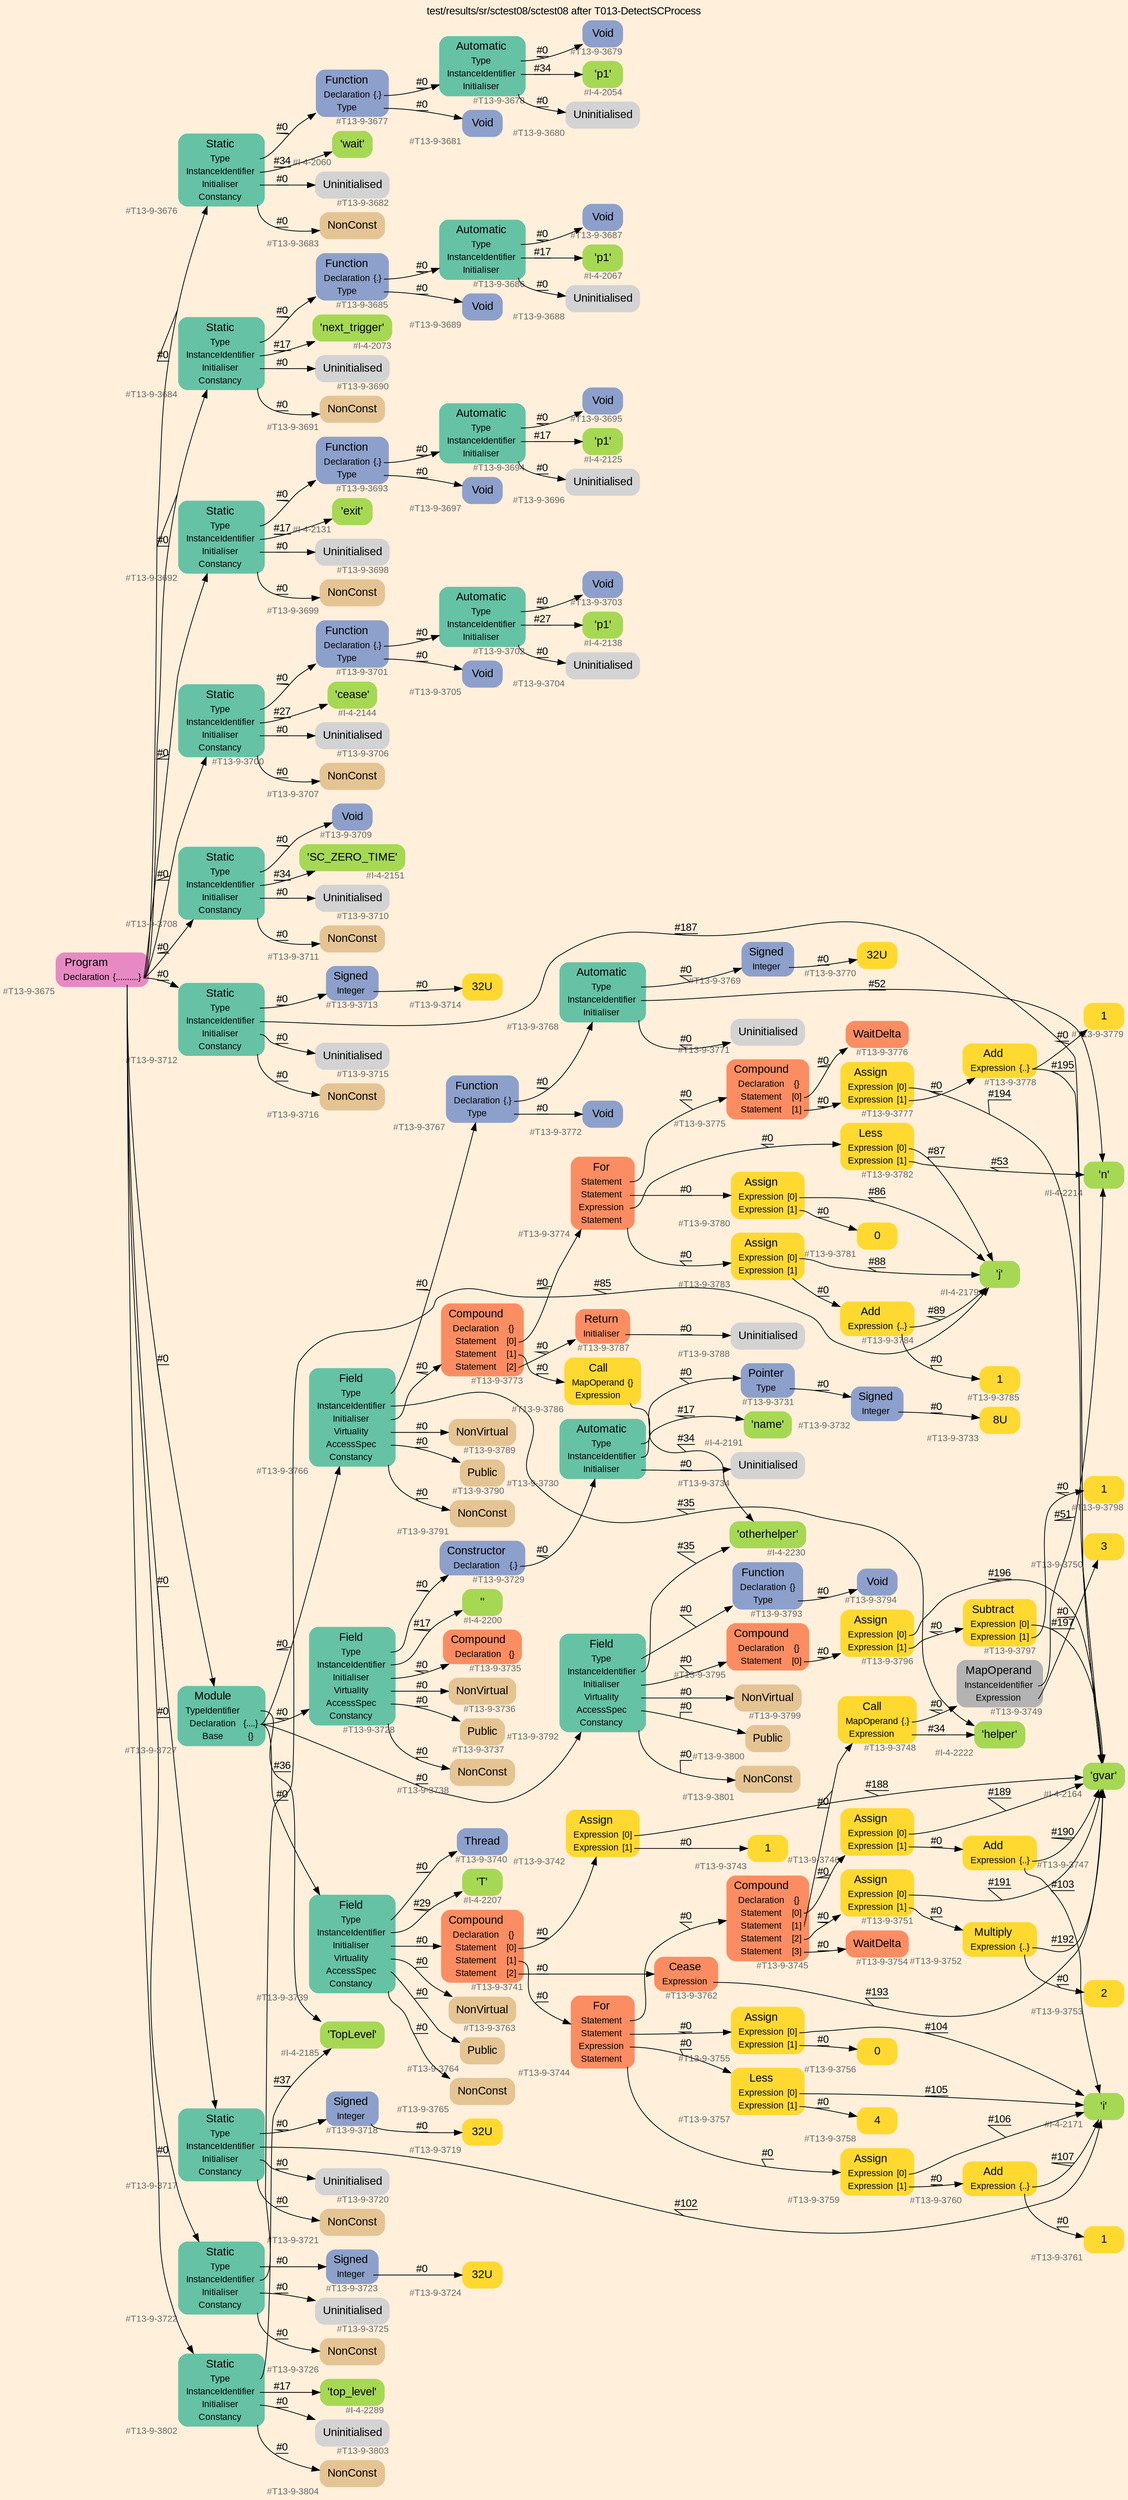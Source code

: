 digraph "test/results/sr/sctest08/sctest08 after T013-DetectSCProcess" {
label = "test/results/sr/sctest08/sctest08 after T013-DetectSCProcess"
labelloc = t
graph [
    rankdir = "LR"
    ranksep = 0.3
    bgcolor = antiquewhite1
    color = black
    fontcolor = black
    fontname = "Arial"
];
node [
    fontname = "Arial"
];
edge [
    fontname = "Arial"
];

// -------------------- node figure --------------------
// -------- block #T13-9-3675 ----------
"#T13-9-3675" [
    fillcolor = "/set28/4"
    xlabel = "#T13-9-3675"
    fontsize = "12"
    fontcolor = grey40
    shape = "plaintext"
    label = <<TABLE BORDER="0" CELLBORDER="0" CELLSPACING="0">
     <TR><TD><FONT COLOR="black" POINT-SIZE="15">Program</FONT></TD></TR>
     <TR><TD><FONT COLOR="black" POINT-SIZE="12">Declaration</FONT></TD><TD PORT="port0"><FONT COLOR="black" POINT-SIZE="12">{..........}</FONT></TD></TR>
    </TABLE>>
    style = "rounded,filled"
];

// -------- block #T13-9-3676 ----------
"#T13-9-3676" [
    fillcolor = "/set28/1"
    xlabel = "#T13-9-3676"
    fontsize = "12"
    fontcolor = grey40
    shape = "plaintext"
    label = <<TABLE BORDER="0" CELLBORDER="0" CELLSPACING="0">
     <TR><TD><FONT COLOR="black" POINT-SIZE="15">Static</FONT></TD></TR>
     <TR><TD><FONT COLOR="black" POINT-SIZE="12">Type</FONT></TD><TD PORT="port0"></TD></TR>
     <TR><TD><FONT COLOR="black" POINT-SIZE="12">InstanceIdentifier</FONT></TD><TD PORT="port1"></TD></TR>
     <TR><TD><FONT COLOR="black" POINT-SIZE="12">Initialiser</FONT></TD><TD PORT="port2"></TD></TR>
     <TR><TD><FONT COLOR="black" POINT-SIZE="12">Constancy</FONT></TD><TD PORT="port3"></TD></TR>
    </TABLE>>
    style = "rounded,filled"
];

// -------- block #T13-9-3677 ----------
"#T13-9-3677" [
    fillcolor = "/set28/3"
    xlabel = "#T13-9-3677"
    fontsize = "12"
    fontcolor = grey40
    shape = "plaintext"
    label = <<TABLE BORDER="0" CELLBORDER="0" CELLSPACING="0">
     <TR><TD><FONT COLOR="black" POINT-SIZE="15">Function</FONT></TD></TR>
     <TR><TD><FONT COLOR="black" POINT-SIZE="12">Declaration</FONT></TD><TD PORT="port0"><FONT COLOR="black" POINT-SIZE="12">{.}</FONT></TD></TR>
     <TR><TD><FONT COLOR="black" POINT-SIZE="12">Type</FONT></TD><TD PORT="port1"></TD></TR>
    </TABLE>>
    style = "rounded,filled"
];

// -------- block #T13-9-3678 ----------
"#T13-9-3678" [
    fillcolor = "/set28/1"
    xlabel = "#T13-9-3678"
    fontsize = "12"
    fontcolor = grey40
    shape = "plaintext"
    label = <<TABLE BORDER="0" CELLBORDER="0" CELLSPACING="0">
     <TR><TD><FONT COLOR="black" POINT-SIZE="15">Automatic</FONT></TD></TR>
     <TR><TD><FONT COLOR="black" POINT-SIZE="12">Type</FONT></TD><TD PORT="port0"></TD></TR>
     <TR><TD><FONT COLOR="black" POINT-SIZE="12">InstanceIdentifier</FONT></TD><TD PORT="port1"></TD></TR>
     <TR><TD><FONT COLOR="black" POINT-SIZE="12">Initialiser</FONT></TD><TD PORT="port2"></TD></TR>
    </TABLE>>
    style = "rounded,filled"
];

// -------- block #T13-9-3679 ----------
"#T13-9-3679" [
    fillcolor = "/set28/3"
    xlabel = "#T13-9-3679"
    fontsize = "12"
    fontcolor = grey40
    shape = "plaintext"
    label = <<TABLE BORDER="0" CELLBORDER="0" CELLSPACING="0">
     <TR><TD><FONT COLOR="black" POINT-SIZE="15">Void</FONT></TD></TR>
    </TABLE>>
    style = "rounded,filled"
];

// -------- block #I-4-2054 ----------
"#I-4-2054" [
    fillcolor = "/set28/5"
    xlabel = "#I-4-2054"
    fontsize = "12"
    fontcolor = grey40
    shape = "plaintext"
    label = <<TABLE BORDER="0" CELLBORDER="0" CELLSPACING="0">
     <TR><TD><FONT COLOR="black" POINT-SIZE="15">'p1'</FONT></TD></TR>
    </TABLE>>
    style = "rounded,filled"
];

// -------- block #T13-9-3680 ----------
"#T13-9-3680" [
    xlabel = "#T13-9-3680"
    fontsize = "12"
    fontcolor = grey40
    shape = "plaintext"
    label = <<TABLE BORDER="0" CELLBORDER="0" CELLSPACING="0">
     <TR><TD><FONT COLOR="black" POINT-SIZE="15">Uninitialised</FONT></TD></TR>
    </TABLE>>
    style = "rounded,filled"
];

// -------- block #T13-9-3681 ----------
"#T13-9-3681" [
    fillcolor = "/set28/3"
    xlabel = "#T13-9-3681"
    fontsize = "12"
    fontcolor = grey40
    shape = "plaintext"
    label = <<TABLE BORDER="0" CELLBORDER="0" CELLSPACING="0">
     <TR><TD><FONT COLOR="black" POINT-SIZE="15">Void</FONT></TD></TR>
    </TABLE>>
    style = "rounded,filled"
];

// -------- block #I-4-2060 ----------
"#I-4-2060" [
    fillcolor = "/set28/5"
    xlabel = "#I-4-2060"
    fontsize = "12"
    fontcolor = grey40
    shape = "plaintext"
    label = <<TABLE BORDER="0" CELLBORDER="0" CELLSPACING="0">
     <TR><TD><FONT COLOR="black" POINT-SIZE="15">'wait'</FONT></TD></TR>
    </TABLE>>
    style = "rounded,filled"
];

// -------- block #T13-9-3682 ----------
"#T13-9-3682" [
    xlabel = "#T13-9-3682"
    fontsize = "12"
    fontcolor = grey40
    shape = "plaintext"
    label = <<TABLE BORDER="0" CELLBORDER="0" CELLSPACING="0">
     <TR><TD><FONT COLOR="black" POINT-SIZE="15">Uninitialised</FONT></TD></TR>
    </TABLE>>
    style = "rounded,filled"
];

// -------- block #T13-9-3683 ----------
"#T13-9-3683" [
    fillcolor = "/set28/7"
    xlabel = "#T13-9-3683"
    fontsize = "12"
    fontcolor = grey40
    shape = "plaintext"
    label = <<TABLE BORDER="0" CELLBORDER="0" CELLSPACING="0">
     <TR><TD><FONT COLOR="black" POINT-SIZE="15">NonConst</FONT></TD></TR>
    </TABLE>>
    style = "rounded,filled"
];

// -------- block #T13-9-3684 ----------
"#T13-9-3684" [
    fillcolor = "/set28/1"
    xlabel = "#T13-9-3684"
    fontsize = "12"
    fontcolor = grey40
    shape = "plaintext"
    label = <<TABLE BORDER="0" CELLBORDER="0" CELLSPACING="0">
     <TR><TD><FONT COLOR="black" POINT-SIZE="15">Static</FONT></TD></TR>
     <TR><TD><FONT COLOR="black" POINT-SIZE="12">Type</FONT></TD><TD PORT="port0"></TD></TR>
     <TR><TD><FONT COLOR="black" POINT-SIZE="12">InstanceIdentifier</FONT></TD><TD PORT="port1"></TD></TR>
     <TR><TD><FONT COLOR="black" POINT-SIZE="12">Initialiser</FONT></TD><TD PORT="port2"></TD></TR>
     <TR><TD><FONT COLOR="black" POINT-SIZE="12">Constancy</FONT></TD><TD PORT="port3"></TD></TR>
    </TABLE>>
    style = "rounded,filled"
];

// -------- block #T13-9-3685 ----------
"#T13-9-3685" [
    fillcolor = "/set28/3"
    xlabel = "#T13-9-3685"
    fontsize = "12"
    fontcolor = grey40
    shape = "plaintext"
    label = <<TABLE BORDER="0" CELLBORDER="0" CELLSPACING="0">
     <TR><TD><FONT COLOR="black" POINT-SIZE="15">Function</FONT></TD></TR>
     <TR><TD><FONT COLOR="black" POINT-SIZE="12">Declaration</FONT></TD><TD PORT="port0"><FONT COLOR="black" POINT-SIZE="12">{.}</FONT></TD></TR>
     <TR><TD><FONT COLOR="black" POINT-SIZE="12">Type</FONT></TD><TD PORT="port1"></TD></TR>
    </TABLE>>
    style = "rounded,filled"
];

// -------- block #T13-9-3686 ----------
"#T13-9-3686" [
    fillcolor = "/set28/1"
    xlabel = "#T13-9-3686"
    fontsize = "12"
    fontcolor = grey40
    shape = "plaintext"
    label = <<TABLE BORDER="0" CELLBORDER="0" CELLSPACING="0">
     <TR><TD><FONT COLOR="black" POINT-SIZE="15">Automatic</FONT></TD></TR>
     <TR><TD><FONT COLOR="black" POINT-SIZE="12">Type</FONT></TD><TD PORT="port0"></TD></TR>
     <TR><TD><FONT COLOR="black" POINT-SIZE="12">InstanceIdentifier</FONT></TD><TD PORT="port1"></TD></TR>
     <TR><TD><FONT COLOR="black" POINT-SIZE="12">Initialiser</FONT></TD><TD PORT="port2"></TD></TR>
    </TABLE>>
    style = "rounded,filled"
];

// -------- block #T13-9-3687 ----------
"#T13-9-3687" [
    fillcolor = "/set28/3"
    xlabel = "#T13-9-3687"
    fontsize = "12"
    fontcolor = grey40
    shape = "plaintext"
    label = <<TABLE BORDER="0" CELLBORDER="0" CELLSPACING="0">
     <TR><TD><FONT COLOR="black" POINT-SIZE="15">Void</FONT></TD></TR>
    </TABLE>>
    style = "rounded,filled"
];

// -------- block #I-4-2067 ----------
"#I-4-2067" [
    fillcolor = "/set28/5"
    xlabel = "#I-4-2067"
    fontsize = "12"
    fontcolor = grey40
    shape = "plaintext"
    label = <<TABLE BORDER="0" CELLBORDER="0" CELLSPACING="0">
     <TR><TD><FONT COLOR="black" POINT-SIZE="15">'p1'</FONT></TD></TR>
    </TABLE>>
    style = "rounded,filled"
];

// -------- block #T13-9-3688 ----------
"#T13-9-3688" [
    xlabel = "#T13-9-3688"
    fontsize = "12"
    fontcolor = grey40
    shape = "plaintext"
    label = <<TABLE BORDER="0" CELLBORDER="0" CELLSPACING="0">
     <TR><TD><FONT COLOR="black" POINT-SIZE="15">Uninitialised</FONT></TD></TR>
    </TABLE>>
    style = "rounded,filled"
];

// -------- block #T13-9-3689 ----------
"#T13-9-3689" [
    fillcolor = "/set28/3"
    xlabel = "#T13-9-3689"
    fontsize = "12"
    fontcolor = grey40
    shape = "plaintext"
    label = <<TABLE BORDER="0" CELLBORDER="0" CELLSPACING="0">
     <TR><TD><FONT COLOR="black" POINT-SIZE="15">Void</FONT></TD></TR>
    </TABLE>>
    style = "rounded,filled"
];

// -------- block #I-4-2073 ----------
"#I-4-2073" [
    fillcolor = "/set28/5"
    xlabel = "#I-4-2073"
    fontsize = "12"
    fontcolor = grey40
    shape = "plaintext"
    label = <<TABLE BORDER="0" CELLBORDER="0" CELLSPACING="0">
     <TR><TD><FONT COLOR="black" POINT-SIZE="15">'next_trigger'</FONT></TD></TR>
    </TABLE>>
    style = "rounded,filled"
];

// -------- block #T13-9-3690 ----------
"#T13-9-3690" [
    xlabel = "#T13-9-3690"
    fontsize = "12"
    fontcolor = grey40
    shape = "plaintext"
    label = <<TABLE BORDER="0" CELLBORDER="0" CELLSPACING="0">
     <TR><TD><FONT COLOR="black" POINT-SIZE="15">Uninitialised</FONT></TD></TR>
    </TABLE>>
    style = "rounded,filled"
];

// -------- block #T13-9-3691 ----------
"#T13-9-3691" [
    fillcolor = "/set28/7"
    xlabel = "#T13-9-3691"
    fontsize = "12"
    fontcolor = grey40
    shape = "plaintext"
    label = <<TABLE BORDER="0" CELLBORDER="0" CELLSPACING="0">
     <TR><TD><FONT COLOR="black" POINT-SIZE="15">NonConst</FONT></TD></TR>
    </TABLE>>
    style = "rounded,filled"
];

// -------- block #T13-9-3692 ----------
"#T13-9-3692" [
    fillcolor = "/set28/1"
    xlabel = "#T13-9-3692"
    fontsize = "12"
    fontcolor = grey40
    shape = "plaintext"
    label = <<TABLE BORDER="0" CELLBORDER="0" CELLSPACING="0">
     <TR><TD><FONT COLOR="black" POINT-SIZE="15">Static</FONT></TD></TR>
     <TR><TD><FONT COLOR="black" POINT-SIZE="12">Type</FONT></TD><TD PORT="port0"></TD></TR>
     <TR><TD><FONT COLOR="black" POINT-SIZE="12">InstanceIdentifier</FONT></TD><TD PORT="port1"></TD></TR>
     <TR><TD><FONT COLOR="black" POINT-SIZE="12">Initialiser</FONT></TD><TD PORT="port2"></TD></TR>
     <TR><TD><FONT COLOR="black" POINT-SIZE="12">Constancy</FONT></TD><TD PORT="port3"></TD></TR>
    </TABLE>>
    style = "rounded,filled"
];

// -------- block #T13-9-3693 ----------
"#T13-9-3693" [
    fillcolor = "/set28/3"
    xlabel = "#T13-9-3693"
    fontsize = "12"
    fontcolor = grey40
    shape = "plaintext"
    label = <<TABLE BORDER="0" CELLBORDER="0" CELLSPACING="0">
     <TR><TD><FONT COLOR="black" POINT-SIZE="15">Function</FONT></TD></TR>
     <TR><TD><FONT COLOR="black" POINT-SIZE="12">Declaration</FONT></TD><TD PORT="port0"><FONT COLOR="black" POINT-SIZE="12">{.}</FONT></TD></TR>
     <TR><TD><FONT COLOR="black" POINT-SIZE="12">Type</FONT></TD><TD PORT="port1"></TD></TR>
    </TABLE>>
    style = "rounded,filled"
];

// -------- block #T13-9-3694 ----------
"#T13-9-3694" [
    fillcolor = "/set28/1"
    xlabel = "#T13-9-3694"
    fontsize = "12"
    fontcolor = grey40
    shape = "plaintext"
    label = <<TABLE BORDER="0" CELLBORDER="0" CELLSPACING="0">
     <TR><TD><FONT COLOR="black" POINT-SIZE="15">Automatic</FONT></TD></TR>
     <TR><TD><FONT COLOR="black" POINT-SIZE="12">Type</FONT></TD><TD PORT="port0"></TD></TR>
     <TR><TD><FONT COLOR="black" POINT-SIZE="12">InstanceIdentifier</FONT></TD><TD PORT="port1"></TD></TR>
     <TR><TD><FONT COLOR="black" POINT-SIZE="12">Initialiser</FONT></TD><TD PORT="port2"></TD></TR>
    </TABLE>>
    style = "rounded,filled"
];

// -------- block #T13-9-3695 ----------
"#T13-9-3695" [
    fillcolor = "/set28/3"
    xlabel = "#T13-9-3695"
    fontsize = "12"
    fontcolor = grey40
    shape = "plaintext"
    label = <<TABLE BORDER="0" CELLBORDER="0" CELLSPACING="0">
     <TR><TD><FONT COLOR="black" POINT-SIZE="15">Void</FONT></TD></TR>
    </TABLE>>
    style = "rounded,filled"
];

// -------- block #I-4-2125 ----------
"#I-4-2125" [
    fillcolor = "/set28/5"
    xlabel = "#I-4-2125"
    fontsize = "12"
    fontcolor = grey40
    shape = "plaintext"
    label = <<TABLE BORDER="0" CELLBORDER="0" CELLSPACING="0">
     <TR><TD><FONT COLOR="black" POINT-SIZE="15">'p1'</FONT></TD></TR>
    </TABLE>>
    style = "rounded,filled"
];

// -------- block #T13-9-3696 ----------
"#T13-9-3696" [
    xlabel = "#T13-9-3696"
    fontsize = "12"
    fontcolor = grey40
    shape = "plaintext"
    label = <<TABLE BORDER="0" CELLBORDER="0" CELLSPACING="0">
     <TR><TD><FONT COLOR="black" POINT-SIZE="15">Uninitialised</FONT></TD></TR>
    </TABLE>>
    style = "rounded,filled"
];

// -------- block #T13-9-3697 ----------
"#T13-9-3697" [
    fillcolor = "/set28/3"
    xlabel = "#T13-9-3697"
    fontsize = "12"
    fontcolor = grey40
    shape = "plaintext"
    label = <<TABLE BORDER="0" CELLBORDER="0" CELLSPACING="0">
     <TR><TD><FONT COLOR="black" POINT-SIZE="15">Void</FONT></TD></TR>
    </TABLE>>
    style = "rounded,filled"
];

// -------- block #I-4-2131 ----------
"#I-4-2131" [
    fillcolor = "/set28/5"
    xlabel = "#I-4-2131"
    fontsize = "12"
    fontcolor = grey40
    shape = "plaintext"
    label = <<TABLE BORDER="0" CELLBORDER="0" CELLSPACING="0">
     <TR><TD><FONT COLOR="black" POINT-SIZE="15">'exit'</FONT></TD></TR>
    </TABLE>>
    style = "rounded,filled"
];

// -------- block #T13-9-3698 ----------
"#T13-9-3698" [
    xlabel = "#T13-9-3698"
    fontsize = "12"
    fontcolor = grey40
    shape = "plaintext"
    label = <<TABLE BORDER="0" CELLBORDER="0" CELLSPACING="0">
     <TR><TD><FONT COLOR="black" POINT-SIZE="15">Uninitialised</FONT></TD></TR>
    </TABLE>>
    style = "rounded,filled"
];

// -------- block #T13-9-3699 ----------
"#T13-9-3699" [
    fillcolor = "/set28/7"
    xlabel = "#T13-9-3699"
    fontsize = "12"
    fontcolor = grey40
    shape = "plaintext"
    label = <<TABLE BORDER="0" CELLBORDER="0" CELLSPACING="0">
     <TR><TD><FONT COLOR="black" POINT-SIZE="15">NonConst</FONT></TD></TR>
    </TABLE>>
    style = "rounded,filled"
];

// -------- block #T13-9-3700 ----------
"#T13-9-3700" [
    fillcolor = "/set28/1"
    xlabel = "#T13-9-3700"
    fontsize = "12"
    fontcolor = grey40
    shape = "plaintext"
    label = <<TABLE BORDER="0" CELLBORDER="0" CELLSPACING="0">
     <TR><TD><FONT COLOR="black" POINT-SIZE="15">Static</FONT></TD></TR>
     <TR><TD><FONT COLOR="black" POINT-SIZE="12">Type</FONT></TD><TD PORT="port0"></TD></TR>
     <TR><TD><FONT COLOR="black" POINT-SIZE="12">InstanceIdentifier</FONT></TD><TD PORT="port1"></TD></TR>
     <TR><TD><FONT COLOR="black" POINT-SIZE="12">Initialiser</FONT></TD><TD PORT="port2"></TD></TR>
     <TR><TD><FONT COLOR="black" POINT-SIZE="12">Constancy</FONT></TD><TD PORT="port3"></TD></TR>
    </TABLE>>
    style = "rounded,filled"
];

// -------- block #T13-9-3701 ----------
"#T13-9-3701" [
    fillcolor = "/set28/3"
    xlabel = "#T13-9-3701"
    fontsize = "12"
    fontcolor = grey40
    shape = "plaintext"
    label = <<TABLE BORDER="0" CELLBORDER="0" CELLSPACING="0">
     <TR><TD><FONT COLOR="black" POINT-SIZE="15">Function</FONT></TD></TR>
     <TR><TD><FONT COLOR="black" POINT-SIZE="12">Declaration</FONT></TD><TD PORT="port0"><FONT COLOR="black" POINT-SIZE="12">{.}</FONT></TD></TR>
     <TR><TD><FONT COLOR="black" POINT-SIZE="12">Type</FONT></TD><TD PORT="port1"></TD></TR>
    </TABLE>>
    style = "rounded,filled"
];

// -------- block #T13-9-3702 ----------
"#T13-9-3702" [
    fillcolor = "/set28/1"
    xlabel = "#T13-9-3702"
    fontsize = "12"
    fontcolor = grey40
    shape = "plaintext"
    label = <<TABLE BORDER="0" CELLBORDER="0" CELLSPACING="0">
     <TR><TD><FONT COLOR="black" POINT-SIZE="15">Automatic</FONT></TD></TR>
     <TR><TD><FONT COLOR="black" POINT-SIZE="12">Type</FONT></TD><TD PORT="port0"></TD></TR>
     <TR><TD><FONT COLOR="black" POINT-SIZE="12">InstanceIdentifier</FONT></TD><TD PORT="port1"></TD></TR>
     <TR><TD><FONT COLOR="black" POINT-SIZE="12">Initialiser</FONT></TD><TD PORT="port2"></TD></TR>
    </TABLE>>
    style = "rounded,filled"
];

// -------- block #T13-9-3703 ----------
"#T13-9-3703" [
    fillcolor = "/set28/3"
    xlabel = "#T13-9-3703"
    fontsize = "12"
    fontcolor = grey40
    shape = "plaintext"
    label = <<TABLE BORDER="0" CELLBORDER="0" CELLSPACING="0">
     <TR><TD><FONT COLOR="black" POINT-SIZE="15">Void</FONT></TD></TR>
    </TABLE>>
    style = "rounded,filled"
];

// -------- block #I-4-2138 ----------
"#I-4-2138" [
    fillcolor = "/set28/5"
    xlabel = "#I-4-2138"
    fontsize = "12"
    fontcolor = grey40
    shape = "plaintext"
    label = <<TABLE BORDER="0" CELLBORDER="0" CELLSPACING="0">
     <TR><TD><FONT COLOR="black" POINT-SIZE="15">'p1'</FONT></TD></TR>
    </TABLE>>
    style = "rounded,filled"
];

// -------- block #T13-9-3704 ----------
"#T13-9-3704" [
    xlabel = "#T13-9-3704"
    fontsize = "12"
    fontcolor = grey40
    shape = "plaintext"
    label = <<TABLE BORDER="0" CELLBORDER="0" CELLSPACING="0">
     <TR><TD><FONT COLOR="black" POINT-SIZE="15">Uninitialised</FONT></TD></TR>
    </TABLE>>
    style = "rounded,filled"
];

// -------- block #T13-9-3705 ----------
"#T13-9-3705" [
    fillcolor = "/set28/3"
    xlabel = "#T13-9-3705"
    fontsize = "12"
    fontcolor = grey40
    shape = "plaintext"
    label = <<TABLE BORDER="0" CELLBORDER="0" CELLSPACING="0">
     <TR><TD><FONT COLOR="black" POINT-SIZE="15">Void</FONT></TD></TR>
    </TABLE>>
    style = "rounded,filled"
];

// -------- block #I-4-2144 ----------
"#I-4-2144" [
    fillcolor = "/set28/5"
    xlabel = "#I-4-2144"
    fontsize = "12"
    fontcolor = grey40
    shape = "plaintext"
    label = <<TABLE BORDER="0" CELLBORDER="0" CELLSPACING="0">
     <TR><TD><FONT COLOR="black" POINT-SIZE="15">'cease'</FONT></TD></TR>
    </TABLE>>
    style = "rounded,filled"
];

// -------- block #T13-9-3706 ----------
"#T13-9-3706" [
    xlabel = "#T13-9-3706"
    fontsize = "12"
    fontcolor = grey40
    shape = "plaintext"
    label = <<TABLE BORDER="0" CELLBORDER="0" CELLSPACING="0">
     <TR><TD><FONT COLOR="black" POINT-SIZE="15">Uninitialised</FONT></TD></TR>
    </TABLE>>
    style = "rounded,filled"
];

// -------- block #T13-9-3707 ----------
"#T13-9-3707" [
    fillcolor = "/set28/7"
    xlabel = "#T13-9-3707"
    fontsize = "12"
    fontcolor = grey40
    shape = "plaintext"
    label = <<TABLE BORDER="0" CELLBORDER="0" CELLSPACING="0">
     <TR><TD><FONT COLOR="black" POINT-SIZE="15">NonConst</FONT></TD></TR>
    </TABLE>>
    style = "rounded,filled"
];

// -------- block #T13-9-3708 ----------
"#T13-9-3708" [
    fillcolor = "/set28/1"
    xlabel = "#T13-9-3708"
    fontsize = "12"
    fontcolor = grey40
    shape = "plaintext"
    label = <<TABLE BORDER="0" CELLBORDER="0" CELLSPACING="0">
     <TR><TD><FONT COLOR="black" POINT-SIZE="15">Static</FONT></TD></TR>
     <TR><TD><FONT COLOR="black" POINT-SIZE="12">Type</FONT></TD><TD PORT="port0"></TD></TR>
     <TR><TD><FONT COLOR="black" POINT-SIZE="12">InstanceIdentifier</FONT></TD><TD PORT="port1"></TD></TR>
     <TR><TD><FONT COLOR="black" POINT-SIZE="12">Initialiser</FONT></TD><TD PORT="port2"></TD></TR>
     <TR><TD><FONT COLOR="black" POINT-SIZE="12">Constancy</FONT></TD><TD PORT="port3"></TD></TR>
    </TABLE>>
    style = "rounded,filled"
];

// -------- block #T13-9-3709 ----------
"#T13-9-3709" [
    fillcolor = "/set28/3"
    xlabel = "#T13-9-3709"
    fontsize = "12"
    fontcolor = grey40
    shape = "plaintext"
    label = <<TABLE BORDER="0" CELLBORDER="0" CELLSPACING="0">
     <TR><TD><FONT COLOR="black" POINT-SIZE="15">Void</FONT></TD></TR>
    </TABLE>>
    style = "rounded,filled"
];

// -------- block #I-4-2151 ----------
"#I-4-2151" [
    fillcolor = "/set28/5"
    xlabel = "#I-4-2151"
    fontsize = "12"
    fontcolor = grey40
    shape = "plaintext"
    label = <<TABLE BORDER="0" CELLBORDER="0" CELLSPACING="0">
     <TR><TD><FONT COLOR="black" POINT-SIZE="15">'SC_ZERO_TIME'</FONT></TD></TR>
    </TABLE>>
    style = "rounded,filled"
];

// -------- block #T13-9-3710 ----------
"#T13-9-3710" [
    xlabel = "#T13-9-3710"
    fontsize = "12"
    fontcolor = grey40
    shape = "plaintext"
    label = <<TABLE BORDER="0" CELLBORDER="0" CELLSPACING="0">
     <TR><TD><FONT COLOR="black" POINT-SIZE="15">Uninitialised</FONT></TD></TR>
    </TABLE>>
    style = "rounded,filled"
];

// -------- block #T13-9-3711 ----------
"#T13-9-3711" [
    fillcolor = "/set28/7"
    xlabel = "#T13-9-3711"
    fontsize = "12"
    fontcolor = grey40
    shape = "plaintext"
    label = <<TABLE BORDER="0" CELLBORDER="0" CELLSPACING="0">
     <TR><TD><FONT COLOR="black" POINT-SIZE="15">NonConst</FONT></TD></TR>
    </TABLE>>
    style = "rounded,filled"
];

// -------- block #T13-9-3712 ----------
"#T13-9-3712" [
    fillcolor = "/set28/1"
    xlabel = "#T13-9-3712"
    fontsize = "12"
    fontcolor = grey40
    shape = "plaintext"
    label = <<TABLE BORDER="0" CELLBORDER="0" CELLSPACING="0">
     <TR><TD><FONT COLOR="black" POINT-SIZE="15">Static</FONT></TD></TR>
     <TR><TD><FONT COLOR="black" POINT-SIZE="12">Type</FONT></TD><TD PORT="port0"></TD></TR>
     <TR><TD><FONT COLOR="black" POINT-SIZE="12">InstanceIdentifier</FONT></TD><TD PORT="port1"></TD></TR>
     <TR><TD><FONT COLOR="black" POINT-SIZE="12">Initialiser</FONT></TD><TD PORT="port2"></TD></TR>
     <TR><TD><FONT COLOR="black" POINT-SIZE="12">Constancy</FONT></TD><TD PORT="port3"></TD></TR>
    </TABLE>>
    style = "rounded,filled"
];

// -------- block #T13-9-3713 ----------
"#T13-9-3713" [
    fillcolor = "/set28/3"
    xlabel = "#T13-9-3713"
    fontsize = "12"
    fontcolor = grey40
    shape = "plaintext"
    label = <<TABLE BORDER="0" CELLBORDER="0" CELLSPACING="0">
     <TR><TD><FONT COLOR="black" POINT-SIZE="15">Signed</FONT></TD></TR>
     <TR><TD><FONT COLOR="black" POINT-SIZE="12">Integer</FONT></TD><TD PORT="port0"></TD></TR>
    </TABLE>>
    style = "rounded,filled"
];

// -------- block #T13-9-3714 ----------
"#T13-9-3714" [
    fillcolor = "/set28/6"
    xlabel = "#T13-9-3714"
    fontsize = "12"
    fontcolor = grey40
    shape = "plaintext"
    label = <<TABLE BORDER="0" CELLBORDER="0" CELLSPACING="0">
     <TR><TD><FONT COLOR="black" POINT-SIZE="15">32U</FONT></TD></TR>
    </TABLE>>
    style = "rounded,filled"
];

// -------- block #I-4-2164 ----------
"#I-4-2164" [
    fillcolor = "/set28/5"
    xlabel = "#I-4-2164"
    fontsize = "12"
    fontcolor = grey40
    shape = "plaintext"
    label = <<TABLE BORDER="0" CELLBORDER="0" CELLSPACING="0">
     <TR><TD><FONT COLOR="black" POINT-SIZE="15">'gvar'</FONT></TD></TR>
    </TABLE>>
    style = "rounded,filled"
];

// -------- block #T13-9-3715 ----------
"#T13-9-3715" [
    xlabel = "#T13-9-3715"
    fontsize = "12"
    fontcolor = grey40
    shape = "plaintext"
    label = <<TABLE BORDER="0" CELLBORDER="0" CELLSPACING="0">
     <TR><TD><FONT COLOR="black" POINT-SIZE="15">Uninitialised</FONT></TD></TR>
    </TABLE>>
    style = "rounded,filled"
];

// -------- block #T13-9-3716 ----------
"#T13-9-3716" [
    fillcolor = "/set28/7"
    xlabel = "#T13-9-3716"
    fontsize = "12"
    fontcolor = grey40
    shape = "plaintext"
    label = <<TABLE BORDER="0" CELLBORDER="0" CELLSPACING="0">
     <TR><TD><FONT COLOR="black" POINT-SIZE="15">NonConst</FONT></TD></TR>
    </TABLE>>
    style = "rounded,filled"
];

// -------- block #T13-9-3717 ----------
"#T13-9-3717" [
    fillcolor = "/set28/1"
    xlabel = "#T13-9-3717"
    fontsize = "12"
    fontcolor = grey40
    shape = "plaintext"
    label = <<TABLE BORDER="0" CELLBORDER="0" CELLSPACING="0">
     <TR><TD><FONT COLOR="black" POINT-SIZE="15">Static</FONT></TD></TR>
     <TR><TD><FONT COLOR="black" POINT-SIZE="12">Type</FONT></TD><TD PORT="port0"></TD></TR>
     <TR><TD><FONT COLOR="black" POINT-SIZE="12">InstanceIdentifier</FONT></TD><TD PORT="port1"></TD></TR>
     <TR><TD><FONT COLOR="black" POINT-SIZE="12">Initialiser</FONT></TD><TD PORT="port2"></TD></TR>
     <TR><TD><FONT COLOR="black" POINT-SIZE="12">Constancy</FONT></TD><TD PORT="port3"></TD></TR>
    </TABLE>>
    style = "rounded,filled"
];

// -------- block #T13-9-3718 ----------
"#T13-9-3718" [
    fillcolor = "/set28/3"
    xlabel = "#T13-9-3718"
    fontsize = "12"
    fontcolor = grey40
    shape = "plaintext"
    label = <<TABLE BORDER="0" CELLBORDER="0" CELLSPACING="0">
     <TR><TD><FONT COLOR="black" POINT-SIZE="15">Signed</FONT></TD></TR>
     <TR><TD><FONT COLOR="black" POINT-SIZE="12">Integer</FONT></TD><TD PORT="port0"></TD></TR>
    </TABLE>>
    style = "rounded,filled"
];

// -------- block #T13-9-3719 ----------
"#T13-9-3719" [
    fillcolor = "/set28/6"
    xlabel = "#T13-9-3719"
    fontsize = "12"
    fontcolor = grey40
    shape = "plaintext"
    label = <<TABLE BORDER="0" CELLBORDER="0" CELLSPACING="0">
     <TR><TD><FONT COLOR="black" POINT-SIZE="15">32U</FONT></TD></TR>
    </TABLE>>
    style = "rounded,filled"
];

// -------- block #I-4-2171 ----------
"#I-4-2171" [
    fillcolor = "/set28/5"
    xlabel = "#I-4-2171"
    fontsize = "12"
    fontcolor = grey40
    shape = "plaintext"
    label = <<TABLE BORDER="0" CELLBORDER="0" CELLSPACING="0">
     <TR><TD><FONT COLOR="black" POINT-SIZE="15">'i'</FONT></TD></TR>
    </TABLE>>
    style = "rounded,filled"
];

// -------- block #T13-9-3720 ----------
"#T13-9-3720" [
    xlabel = "#T13-9-3720"
    fontsize = "12"
    fontcolor = grey40
    shape = "plaintext"
    label = <<TABLE BORDER="0" CELLBORDER="0" CELLSPACING="0">
     <TR><TD><FONT COLOR="black" POINT-SIZE="15">Uninitialised</FONT></TD></TR>
    </TABLE>>
    style = "rounded,filled"
];

// -------- block #T13-9-3721 ----------
"#T13-9-3721" [
    fillcolor = "/set28/7"
    xlabel = "#T13-9-3721"
    fontsize = "12"
    fontcolor = grey40
    shape = "plaintext"
    label = <<TABLE BORDER="0" CELLBORDER="0" CELLSPACING="0">
     <TR><TD><FONT COLOR="black" POINT-SIZE="15">NonConst</FONT></TD></TR>
    </TABLE>>
    style = "rounded,filled"
];

// -------- block #T13-9-3722 ----------
"#T13-9-3722" [
    fillcolor = "/set28/1"
    xlabel = "#T13-9-3722"
    fontsize = "12"
    fontcolor = grey40
    shape = "plaintext"
    label = <<TABLE BORDER="0" CELLBORDER="0" CELLSPACING="0">
     <TR><TD><FONT COLOR="black" POINT-SIZE="15">Static</FONT></TD></TR>
     <TR><TD><FONT COLOR="black" POINT-SIZE="12">Type</FONT></TD><TD PORT="port0"></TD></TR>
     <TR><TD><FONT COLOR="black" POINT-SIZE="12">InstanceIdentifier</FONT></TD><TD PORT="port1"></TD></TR>
     <TR><TD><FONT COLOR="black" POINT-SIZE="12">Initialiser</FONT></TD><TD PORT="port2"></TD></TR>
     <TR><TD><FONT COLOR="black" POINT-SIZE="12">Constancy</FONT></TD><TD PORT="port3"></TD></TR>
    </TABLE>>
    style = "rounded,filled"
];

// -------- block #T13-9-3723 ----------
"#T13-9-3723" [
    fillcolor = "/set28/3"
    xlabel = "#T13-9-3723"
    fontsize = "12"
    fontcolor = grey40
    shape = "plaintext"
    label = <<TABLE BORDER="0" CELLBORDER="0" CELLSPACING="0">
     <TR><TD><FONT COLOR="black" POINT-SIZE="15">Signed</FONT></TD></TR>
     <TR><TD><FONT COLOR="black" POINT-SIZE="12">Integer</FONT></TD><TD PORT="port0"></TD></TR>
    </TABLE>>
    style = "rounded,filled"
];

// -------- block #T13-9-3724 ----------
"#T13-9-3724" [
    fillcolor = "/set28/6"
    xlabel = "#T13-9-3724"
    fontsize = "12"
    fontcolor = grey40
    shape = "plaintext"
    label = <<TABLE BORDER="0" CELLBORDER="0" CELLSPACING="0">
     <TR><TD><FONT COLOR="black" POINT-SIZE="15">32U</FONT></TD></TR>
    </TABLE>>
    style = "rounded,filled"
];

// -------- block #I-4-2179 ----------
"#I-4-2179" [
    fillcolor = "/set28/5"
    xlabel = "#I-4-2179"
    fontsize = "12"
    fontcolor = grey40
    shape = "plaintext"
    label = <<TABLE BORDER="0" CELLBORDER="0" CELLSPACING="0">
     <TR><TD><FONT COLOR="black" POINT-SIZE="15">'j'</FONT></TD></TR>
    </TABLE>>
    style = "rounded,filled"
];

// -------- block #T13-9-3725 ----------
"#T13-9-3725" [
    xlabel = "#T13-9-3725"
    fontsize = "12"
    fontcolor = grey40
    shape = "plaintext"
    label = <<TABLE BORDER="0" CELLBORDER="0" CELLSPACING="0">
     <TR><TD><FONT COLOR="black" POINT-SIZE="15">Uninitialised</FONT></TD></TR>
    </TABLE>>
    style = "rounded,filled"
];

// -------- block #T13-9-3726 ----------
"#T13-9-3726" [
    fillcolor = "/set28/7"
    xlabel = "#T13-9-3726"
    fontsize = "12"
    fontcolor = grey40
    shape = "plaintext"
    label = <<TABLE BORDER="0" CELLBORDER="0" CELLSPACING="0">
     <TR><TD><FONT COLOR="black" POINT-SIZE="15">NonConst</FONT></TD></TR>
    </TABLE>>
    style = "rounded,filled"
];

// -------- block #T13-9-3727 ----------
"#T13-9-3727" [
    fillcolor = "/set28/1"
    xlabel = "#T13-9-3727"
    fontsize = "12"
    fontcolor = grey40
    shape = "plaintext"
    label = <<TABLE BORDER="0" CELLBORDER="0" CELLSPACING="0">
     <TR><TD><FONT COLOR="black" POINT-SIZE="15">Module</FONT></TD></TR>
     <TR><TD><FONT COLOR="black" POINT-SIZE="12">TypeIdentifier</FONT></TD><TD PORT="port0"></TD></TR>
     <TR><TD><FONT COLOR="black" POINT-SIZE="12">Declaration</FONT></TD><TD PORT="port1"><FONT COLOR="black" POINT-SIZE="12">{....}</FONT></TD></TR>
     <TR><TD><FONT COLOR="black" POINT-SIZE="12">Base</FONT></TD><TD PORT="port2"><FONT COLOR="black" POINT-SIZE="12">{}</FONT></TD></TR>
    </TABLE>>
    style = "rounded,filled"
];

// -------- block #I-4-2185 ----------
"#I-4-2185" [
    fillcolor = "/set28/5"
    xlabel = "#I-4-2185"
    fontsize = "12"
    fontcolor = grey40
    shape = "plaintext"
    label = <<TABLE BORDER="0" CELLBORDER="0" CELLSPACING="0">
     <TR><TD><FONT COLOR="black" POINT-SIZE="15">'TopLevel'</FONT></TD></TR>
    </TABLE>>
    style = "rounded,filled"
];

// -------- block #T13-9-3728 ----------
"#T13-9-3728" [
    fillcolor = "/set28/1"
    xlabel = "#T13-9-3728"
    fontsize = "12"
    fontcolor = grey40
    shape = "plaintext"
    label = <<TABLE BORDER="0" CELLBORDER="0" CELLSPACING="0">
     <TR><TD><FONT COLOR="black" POINT-SIZE="15">Field</FONT></TD></TR>
     <TR><TD><FONT COLOR="black" POINT-SIZE="12">Type</FONT></TD><TD PORT="port0"></TD></TR>
     <TR><TD><FONT COLOR="black" POINT-SIZE="12">InstanceIdentifier</FONT></TD><TD PORT="port1"></TD></TR>
     <TR><TD><FONT COLOR="black" POINT-SIZE="12">Initialiser</FONT></TD><TD PORT="port2"></TD></TR>
     <TR><TD><FONT COLOR="black" POINT-SIZE="12">Virtuality</FONT></TD><TD PORT="port3"></TD></TR>
     <TR><TD><FONT COLOR="black" POINT-SIZE="12">AccessSpec</FONT></TD><TD PORT="port4"></TD></TR>
     <TR><TD><FONT COLOR="black" POINT-SIZE="12">Constancy</FONT></TD><TD PORT="port5"></TD></TR>
    </TABLE>>
    style = "rounded,filled"
];

// -------- block #T13-9-3729 ----------
"#T13-9-3729" [
    fillcolor = "/set28/3"
    xlabel = "#T13-9-3729"
    fontsize = "12"
    fontcolor = grey40
    shape = "plaintext"
    label = <<TABLE BORDER="0" CELLBORDER="0" CELLSPACING="0">
     <TR><TD><FONT COLOR="black" POINT-SIZE="15">Constructor</FONT></TD></TR>
     <TR><TD><FONT COLOR="black" POINT-SIZE="12">Declaration</FONT></TD><TD PORT="port0"><FONT COLOR="black" POINT-SIZE="12">{.}</FONT></TD></TR>
    </TABLE>>
    style = "rounded,filled"
];

// -------- block #T13-9-3730 ----------
"#T13-9-3730" [
    fillcolor = "/set28/1"
    xlabel = "#T13-9-3730"
    fontsize = "12"
    fontcolor = grey40
    shape = "plaintext"
    label = <<TABLE BORDER="0" CELLBORDER="0" CELLSPACING="0">
     <TR><TD><FONT COLOR="black" POINT-SIZE="15">Automatic</FONT></TD></TR>
     <TR><TD><FONT COLOR="black" POINT-SIZE="12">Type</FONT></TD><TD PORT="port0"></TD></TR>
     <TR><TD><FONT COLOR="black" POINT-SIZE="12">InstanceIdentifier</FONT></TD><TD PORT="port1"></TD></TR>
     <TR><TD><FONT COLOR="black" POINT-SIZE="12">Initialiser</FONT></TD><TD PORT="port2"></TD></TR>
    </TABLE>>
    style = "rounded,filled"
];

// -------- block #T13-9-3731 ----------
"#T13-9-3731" [
    fillcolor = "/set28/3"
    xlabel = "#T13-9-3731"
    fontsize = "12"
    fontcolor = grey40
    shape = "plaintext"
    label = <<TABLE BORDER="0" CELLBORDER="0" CELLSPACING="0">
     <TR><TD><FONT COLOR="black" POINT-SIZE="15">Pointer</FONT></TD></TR>
     <TR><TD><FONT COLOR="black" POINT-SIZE="12">Type</FONT></TD><TD PORT="port0"></TD></TR>
    </TABLE>>
    style = "rounded,filled"
];

// -------- block #T13-9-3732 ----------
"#T13-9-3732" [
    fillcolor = "/set28/3"
    xlabel = "#T13-9-3732"
    fontsize = "12"
    fontcolor = grey40
    shape = "plaintext"
    label = <<TABLE BORDER="0" CELLBORDER="0" CELLSPACING="0">
     <TR><TD><FONT COLOR="black" POINT-SIZE="15">Signed</FONT></TD></TR>
     <TR><TD><FONT COLOR="black" POINT-SIZE="12">Integer</FONT></TD><TD PORT="port0"></TD></TR>
    </TABLE>>
    style = "rounded,filled"
];

// -------- block #T13-9-3733 ----------
"#T13-9-3733" [
    fillcolor = "/set28/6"
    xlabel = "#T13-9-3733"
    fontsize = "12"
    fontcolor = grey40
    shape = "plaintext"
    label = <<TABLE BORDER="0" CELLBORDER="0" CELLSPACING="0">
     <TR><TD><FONT COLOR="black" POINT-SIZE="15">8U</FONT></TD></TR>
    </TABLE>>
    style = "rounded,filled"
];

// -------- block #I-4-2191 ----------
"#I-4-2191" [
    fillcolor = "/set28/5"
    xlabel = "#I-4-2191"
    fontsize = "12"
    fontcolor = grey40
    shape = "plaintext"
    label = <<TABLE BORDER="0" CELLBORDER="0" CELLSPACING="0">
     <TR><TD><FONT COLOR="black" POINT-SIZE="15">'name'</FONT></TD></TR>
    </TABLE>>
    style = "rounded,filled"
];

// -------- block #T13-9-3734 ----------
"#T13-9-3734" [
    xlabel = "#T13-9-3734"
    fontsize = "12"
    fontcolor = grey40
    shape = "plaintext"
    label = <<TABLE BORDER="0" CELLBORDER="0" CELLSPACING="0">
     <TR><TD><FONT COLOR="black" POINT-SIZE="15">Uninitialised</FONT></TD></TR>
    </TABLE>>
    style = "rounded,filled"
];

// -------- block #I-4-2200 ----------
"#I-4-2200" [
    fillcolor = "/set28/5"
    xlabel = "#I-4-2200"
    fontsize = "12"
    fontcolor = grey40
    shape = "plaintext"
    label = <<TABLE BORDER="0" CELLBORDER="0" CELLSPACING="0">
     <TR><TD><FONT COLOR="black" POINT-SIZE="15">''</FONT></TD></TR>
    </TABLE>>
    style = "rounded,filled"
];

// -------- block #T13-9-3735 ----------
"#T13-9-3735" [
    fillcolor = "/set28/2"
    xlabel = "#T13-9-3735"
    fontsize = "12"
    fontcolor = grey40
    shape = "plaintext"
    label = <<TABLE BORDER="0" CELLBORDER="0" CELLSPACING="0">
     <TR><TD><FONT COLOR="black" POINT-SIZE="15">Compound</FONT></TD></TR>
     <TR><TD><FONT COLOR="black" POINT-SIZE="12">Declaration</FONT></TD><TD PORT="port0"><FONT COLOR="black" POINT-SIZE="12">{}</FONT></TD></TR>
    </TABLE>>
    style = "rounded,filled"
];

// -------- block #T13-9-3736 ----------
"#T13-9-3736" [
    fillcolor = "/set28/7"
    xlabel = "#T13-9-3736"
    fontsize = "12"
    fontcolor = grey40
    shape = "plaintext"
    label = <<TABLE BORDER="0" CELLBORDER="0" CELLSPACING="0">
     <TR><TD><FONT COLOR="black" POINT-SIZE="15">NonVirtual</FONT></TD></TR>
    </TABLE>>
    style = "rounded,filled"
];

// -------- block #T13-9-3737 ----------
"#T13-9-3737" [
    fillcolor = "/set28/7"
    xlabel = "#T13-9-3737"
    fontsize = "12"
    fontcolor = grey40
    shape = "plaintext"
    label = <<TABLE BORDER="0" CELLBORDER="0" CELLSPACING="0">
     <TR><TD><FONT COLOR="black" POINT-SIZE="15">Public</FONT></TD></TR>
    </TABLE>>
    style = "rounded,filled"
];

// -------- block #T13-9-3738 ----------
"#T13-9-3738" [
    fillcolor = "/set28/7"
    xlabel = "#T13-9-3738"
    fontsize = "12"
    fontcolor = grey40
    shape = "plaintext"
    label = <<TABLE BORDER="0" CELLBORDER="0" CELLSPACING="0">
     <TR><TD><FONT COLOR="black" POINT-SIZE="15">NonConst</FONT></TD></TR>
    </TABLE>>
    style = "rounded,filled"
];

// -------- block #T13-9-3739 ----------
"#T13-9-3739" [
    fillcolor = "/set28/1"
    xlabel = "#T13-9-3739"
    fontsize = "12"
    fontcolor = grey40
    shape = "plaintext"
    label = <<TABLE BORDER="0" CELLBORDER="0" CELLSPACING="0">
     <TR><TD><FONT COLOR="black" POINT-SIZE="15">Field</FONT></TD></TR>
     <TR><TD><FONT COLOR="black" POINT-SIZE="12">Type</FONT></TD><TD PORT="port0"></TD></TR>
     <TR><TD><FONT COLOR="black" POINT-SIZE="12">InstanceIdentifier</FONT></TD><TD PORT="port1"></TD></TR>
     <TR><TD><FONT COLOR="black" POINT-SIZE="12">Initialiser</FONT></TD><TD PORT="port2"></TD></TR>
     <TR><TD><FONT COLOR="black" POINT-SIZE="12">Virtuality</FONT></TD><TD PORT="port3"></TD></TR>
     <TR><TD><FONT COLOR="black" POINT-SIZE="12">AccessSpec</FONT></TD><TD PORT="port4"></TD></TR>
     <TR><TD><FONT COLOR="black" POINT-SIZE="12">Constancy</FONT></TD><TD PORT="port5"></TD></TR>
    </TABLE>>
    style = "rounded,filled"
];

// -------- block #T13-9-3740 ----------
"#T13-9-3740" [
    fillcolor = "/set28/3"
    xlabel = "#T13-9-3740"
    fontsize = "12"
    fontcolor = grey40
    shape = "plaintext"
    label = <<TABLE BORDER="0" CELLBORDER="0" CELLSPACING="0">
     <TR><TD><FONT COLOR="black" POINT-SIZE="15">Thread</FONT></TD></TR>
    </TABLE>>
    style = "rounded,filled"
];

// -------- block #I-4-2207 ----------
"#I-4-2207" [
    fillcolor = "/set28/5"
    xlabel = "#I-4-2207"
    fontsize = "12"
    fontcolor = grey40
    shape = "plaintext"
    label = <<TABLE BORDER="0" CELLBORDER="0" CELLSPACING="0">
     <TR><TD><FONT COLOR="black" POINT-SIZE="15">'T'</FONT></TD></TR>
    </TABLE>>
    style = "rounded,filled"
];

// -------- block #T13-9-3741 ----------
"#T13-9-3741" [
    fillcolor = "/set28/2"
    xlabel = "#T13-9-3741"
    fontsize = "12"
    fontcolor = grey40
    shape = "plaintext"
    label = <<TABLE BORDER="0" CELLBORDER="0" CELLSPACING="0">
     <TR><TD><FONT COLOR="black" POINT-SIZE="15">Compound</FONT></TD></TR>
     <TR><TD><FONT COLOR="black" POINT-SIZE="12">Declaration</FONT></TD><TD PORT="port0"><FONT COLOR="black" POINT-SIZE="12">{}</FONT></TD></TR>
     <TR><TD><FONT COLOR="black" POINT-SIZE="12">Statement</FONT></TD><TD PORT="port1"><FONT COLOR="black" POINT-SIZE="12">[0]</FONT></TD></TR>
     <TR><TD><FONT COLOR="black" POINT-SIZE="12">Statement</FONT></TD><TD PORT="port2"><FONT COLOR="black" POINT-SIZE="12">[1]</FONT></TD></TR>
     <TR><TD><FONT COLOR="black" POINT-SIZE="12">Statement</FONT></TD><TD PORT="port3"><FONT COLOR="black" POINT-SIZE="12">[2]</FONT></TD></TR>
    </TABLE>>
    style = "rounded,filled"
];

// -------- block #T13-9-3742 ----------
"#T13-9-3742" [
    fillcolor = "/set28/6"
    xlabel = "#T13-9-3742"
    fontsize = "12"
    fontcolor = grey40
    shape = "plaintext"
    label = <<TABLE BORDER="0" CELLBORDER="0" CELLSPACING="0">
     <TR><TD><FONT COLOR="black" POINT-SIZE="15">Assign</FONT></TD></TR>
     <TR><TD><FONT COLOR="black" POINT-SIZE="12">Expression</FONT></TD><TD PORT="port0"><FONT COLOR="black" POINT-SIZE="12">[0]</FONT></TD></TR>
     <TR><TD><FONT COLOR="black" POINT-SIZE="12">Expression</FONT></TD><TD PORT="port1"><FONT COLOR="black" POINT-SIZE="12">[1]</FONT></TD></TR>
    </TABLE>>
    style = "rounded,filled"
];

// -------- block #T13-9-3743 ----------
"#T13-9-3743" [
    fillcolor = "/set28/6"
    xlabel = "#T13-9-3743"
    fontsize = "12"
    fontcolor = grey40
    shape = "plaintext"
    label = <<TABLE BORDER="0" CELLBORDER="0" CELLSPACING="0">
     <TR><TD><FONT COLOR="black" POINT-SIZE="15">1</FONT></TD></TR>
    </TABLE>>
    style = "rounded,filled"
];

// -------- block #T13-9-3744 ----------
"#T13-9-3744" [
    fillcolor = "/set28/2"
    xlabel = "#T13-9-3744"
    fontsize = "12"
    fontcolor = grey40
    shape = "plaintext"
    label = <<TABLE BORDER="0" CELLBORDER="0" CELLSPACING="0">
     <TR><TD><FONT COLOR="black" POINT-SIZE="15">For</FONT></TD></TR>
     <TR><TD><FONT COLOR="black" POINT-SIZE="12">Statement</FONT></TD><TD PORT="port0"></TD></TR>
     <TR><TD><FONT COLOR="black" POINT-SIZE="12">Statement</FONT></TD><TD PORT="port1"></TD></TR>
     <TR><TD><FONT COLOR="black" POINT-SIZE="12">Expression</FONT></TD><TD PORT="port2"></TD></TR>
     <TR><TD><FONT COLOR="black" POINT-SIZE="12">Statement</FONT></TD><TD PORT="port3"></TD></TR>
    </TABLE>>
    style = "rounded,filled"
];

// -------- block #T13-9-3745 ----------
"#T13-9-3745" [
    fillcolor = "/set28/2"
    xlabel = "#T13-9-3745"
    fontsize = "12"
    fontcolor = grey40
    shape = "plaintext"
    label = <<TABLE BORDER="0" CELLBORDER="0" CELLSPACING="0">
     <TR><TD><FONT COLOR="black" POINT-SIZE="15">Compound</FONT></TD></TR>
     <TR><TD><FONT COLOR="black" POINT-SIZE="12">Declaration</FONT></TD><TD PORT="port0"><FONT COLOR="black" POINT-SIZE="12">{}</FONT></TD></TR>
     <TR><TD><FONT COLOR="black" POINT-SIZE="12">Statement</FONT></TD><TD PORT="port1"><FONT COLOR="black" POINT-SIZE="12">[0]</FONT></TD></TR>
     <TR><TD><FONT COLOR="black" POINT-SIZE="12">Statement</FONT></TD><TD PORT="port2"><FONT COLOR="black" POINT-SIZE="12">[1]</FONT></TD></TR>
     <TR><TD><FONT COLOR="black" POINT-SIZE="12">Statement</FONT></TD><TD PORT="port3"><FONT COLOR="black" POINT-SIZE="12">[2]</FONT></TD></TR>
     <TR><TD><FONT COLOR="black" POINT-SIZE="12">Statement</FONT></TD><TD PORT="port4"><FONT COLOR="black" POINT-SIZE="12">[3]</FONT></TD></TR>
    </TABLE>>
    style = "rounded,filled"
];

// -------- block #T13-9-3746 ----------
"#T13-9-3746" [
    fillcolor = "/set28/6"
    xlabel = "#T13-9-3746"
    fontsize = "12"
    fontcolor = grey40
    shape = "plaintext"
    label = <<TABLE BORDER="0" CELLBORDER="0" CELLSPACING="0">
     <TR><TD><FONT COLOR="black" POINT-SIZE="15">Assign</FONT></TD></TR>
     <TR><TD><FONT COLOR="black" POINT-SIZE="12">Expression</FONT></TD><TD PORT="port0"><FONT COLOR="black" POINT-SIZE="12">[0]</FONT></TD></TR>
     <TR><TD><FONT COLOR="black" POINT-SIZE="12">Expression</FONT></TD><TD PORT="port1"><FONT COLOR="black" POINT-SIZE="12">[1]</FONT></TD></TR>
    </TABLE>>
    style = "rounded,filled"
];

// -------- block #T13-9-3747 ----------
"#T13-9-3747" [
    fillcolor = "/set28/6"
    xlabel = "#T13-9-3747"
    fontsize = "12"
    fontcolor = grey40
    shape = "plaintext"
    label = <<TABLE BORDER="0" CELLBORDER="0" CELLSPACING="0">
     <TR><TD><FONT COLOR="black" POINT-SIZE="15">Add</FONT></TD></TR>
     <TR><TD><FONT COLOR="black" POINT-SIZE="12">Expression</FONT></TD><TD PORT="port0"><FONT COLOR="black" POINT-SIZE="12">{..}</FONT></TD></TR>
    </TABLE>>
    style = "rounded,filled"
];

// -------- block #T13-9-3748 ----------
"#T13-9-3748" [
    fillcolor = "/set28/6"
    xlabel = "#T13-9-3748"
    fontsize = "12"
    fontcolor = grey40
    shape = "plaintext"
    label = <<TABLE BORDER="0" CELLBORDER="0" CELLSPACING="0">
     <TR><TD><FONT COLOR="black" POINT-SIZE="15">Call</FONT></TD></TR>
     <TR><TD><FONT COLOR="black" POINT-SIZE="12">MapOperand</FONT></TD><TD PORT="port0"><FONT COLOR="black" POINT-SIZE="12">{.}</FONT></TD></TR>
     <TR><TD><FONT COLOR="black" POINT-SIZE="12">Expression</FONT></TD><TD PORT="port1"></TD></TR>
    </TABLE>>
    style = "rounded,filled"
];

// -------- block #T13-9-3749 ----------
"#T13-9-3749" [
    fillcolor = "/set28/8"
    xlabel = "#T13-9-3749"
    fontsize = "12"
    fontcolor = grey40
    shape = "plaintext"
    label = <<TABLE BORDER="0" CELLBORDER="0" CELLSPACING="0">
     <TR><TD><FONT COLOR="black" POINT-SIZE="15">MapOperand</FONT></TD></TR>
     <TR><TD><FONT COLOR="black" POINT-SIZE="12">InstanceIdentifier</FONT></TD><TD PORT="port0"></TD></TR>
     <TR><TD><FONT COLOR="black" POINT-SIZE="12">Expression</FONT></TD><TD PORT="port1"></TD></TR>
    </TABLE>>
    style = "rounded,filled"
];

// -------- block #I-4-2214 ----------
"#I-4-2214" [
    fillcolor = "/set28/5"
    xlabel = "#I-4-2214"
    fontsize = "12"
    fontcolor = grey40
    shape = "plaintext"
    label = <<TABLE BORDER="0" CELLBORDER="0" CELLSPACING="0">
     <TR><TD><FONT COLOR="black" POINT-SIZE="15">'n'</FONT></TD></TR>
    </TABLE>>
    style = "rounded,filled"
];

// -------- block #T13-9-3750 ----------
"#T13-9-3750" [
    fillcolor = "/set28/6"
    xlabel = "#T13-9-3750"
    fontsize = "12"
    fontcolor = grey40
    shape = "plaintext"
    label = <<TABLE BORDER="0" CELLBORDER="0" CELLSPACING="0">
     <TR><TD><FONT COLOR="black" POINT-SIZE="15">3</FONT></TD></TR>
    </TABLE>>
    style = "rounded,filled"
];

// -------- block #I-4-2222 ----------
"#I-4-2222" [
    fillcolor = "/set28/5"
    xlabel = "#I-4-2222"
    fontsize = "12"
    fontcolor = grey40
    shape = "plaintext"
    label = <<TABLE BORDER="0" CELLBORDER="0" CELLSPACING="0">
     <TR><TD><FONT COLOR="black" POINT-SIZE="15">'helper'</FONT></TD></TR>
    </TABLE>>
    style = "rounded,filled"
];

// -------- block #T13-9-3751 ----------
"#T13-9-3751" [
    fillcolor = "/set28/6"
    xlabel = "#T13-9-3751"
    fontsize = "12"
    fontcolor = grey40
    shape = "plaintext"
    label = <<TABLE BORDER="0" CELLBORDER="0" CELLSPACING="0">
     <TR><TD><FONT COLOR="black" POINT-SIZE="15">Assign</FONT></TD></TR>
     <TR><TD><FONT COLOR="black" POINT-SIZE="12">Expression</FONT></TD><TD PORT="port0"><FONT COLOR="black" POINT-SIZE="12">[0]</FONT></TD></TR>
     <TR><TD><FONT COLOR="black" POINT-SIZE="12">Expression</FONT></TD><TD PORT="port1"><FONT COLOR="black" POINT-SIZE="12">[1]</FONT></TD></TR>
    </TABLE>>
    style = "rounded,filled"
];

// -------- block #T13-9-3752 ----------
"#T13-9-3752" [
    fillcolor = "/set28/6"
    xlabel = "#T13-9-3752"
    fontsize = "12"
    fontcolor = grey40
    shape = "plaintext"
    label = <<TABLE BORDER="0" CELLBORDER="0" CELLSPACING="0">
     <TR><TD><FONT COLOR="black" POINT-SIZE="15">Multiply</FONT></TD></TR>
     <TR><TD><FONT COLOR="black" POINT-SIZE="12">Expression</FONT></TD><TD PORT="port0"><FONT COLOR="black" POINT-SIZE="12">{..}</FONT></TD></TR>
    </TABLE>>
    style = "rounded,filled"
];

// -------- block #T13-9-3753 ----------
"#T13-9-3753" [
    fillcolor = "/set28/6"
    xlabel = "#T13-9-3753"
    fontsize = "12"
    fontcolor = grey40
    shape = "plaintext"
    label = <<TABLE BORDER="0" CELLBORDER="0" CELLSPACING="0">
     <TR><TD><FONT COLOR="black" POINT-SIZE="15">2</FONT></TD></TR>
    </TABLE>>
    style = "rounded,filled"
];

// -------- block #T13-9-3754 ----------
"#T13-9-3754" [
    fillcolor = "/set28/2"
    xlabel = "#T13-9-3754"
    fontsize = "12"
    fontcolor = grey40
    shape = "plaintext"
    label = <<TABLE BORDER="0" CELLBORDER="0" CELLSPACING="0">
     <TR><TD><FONT COLOR="black" POINT-SIZE="15">WaitDelta</FONT></TD></TR>
    </TABLE>>
    style = "rounded,filled"
];

// -------- block #T13-9-3755 ----------
"#T13-9-3755" [
    fillcolor = "/set28/6"
    xlabel = "#T13-9-3755"
    fontsize = "12"
    fontcolor = grey40
    shape = "plaintext"
    label = <<TABLE BORDER="0" CELLBORDER="0" CELLSPACING="0">
     <TR><TD><FONT COLOR="black" POINT-SIZE="15">Assign</FONT></TD></TR>
     <TR><TD><FONT COLOR="black" POINT-SIZE="12">Expression</FONT></TD><TD PORT="port0"><FONT COLOR="black" POINT-SIZE="12">[0]</FONT></TD></TR>
     <TR><TD><FONT COLOR="black" POINT-SIZE="12">Expression</FONT></TD><TD PORT="port1"><FONT COLOR="black" POINT-SIZE="12">[1]</FONT></TD></TR>
    </TABLE>>
    style = "rounded,filled"
];

// -------- block #T13-9-3756 ----------
"#T13-9-3756" [
    fillcolor = "/set28/6"
    xlabel = "#T13-9-3756"
    fontsize = "12"
    fontcolor = grey40
    shape = "plaintext"
    label = <<TABLE BORDER="0" CELLBORDER="0" CELLSPACING="0">
     <TR><TD><FONT COLOR="black" POINT-SIZE="15">0</FONT></TD></TR>
    </TABLE>>
    style = "rounded,filled"
];

// -------- block #T13-9-3757 ----------
"#T13-9-3757" [
    fillcolor = "/set28/6"
    xlabel = "#T13-9-3757"
    fontsize = "12"
    fontcolor = grey40
    shape = "plaintext"
    label = <<TABLE BORDER="0" CELLBORDER="0" CELLSPACING="0">
     <TR><TD><FONT COLOR="black" POINT-SIZE="15">Less</FONT></TD></TR>
     <TR><TD><FONT COLOR="black" POINT-SIZE="12">Expression</FONT></TD><TD PORT="port0"><FONT COLOR="black" POINT-SIZE="12">[0]</FONT></TD></TR>
     <TR><TD><FONT COLOR="black" POINT-SIZE="12">Expression</FONT></TD><TD PORT="port1"><FONT COLOR="black" POINT-SIZE="12">[1]</FONT></TD></TR>
    </TABLE>>
    style = "rounded,filled"
];

// -------- block #T13-9-3758 ----------
"#T13-9-3758" [
    fillcolor = "/set28/6"
    xlabel = "#T13-9-3758"
    fontsize = "12"
    fontcolor = grey40
    shape = "plaintext"
    label = <<TABLE BORDER="0" CELLBORDER="0" CELLSPACING="0">
     <TR><TD><FONT COLOR="black" POINT-SIZE="15">4</FONT></TD></TR>
    </TABLE>>
    style = "rounded,filled"
];

// -------- block #T13-9-3759 ----------
"#T13-9-3759" [
    fillcolor = "/set28/6"
    xlabel = "#T13-9-3759"
    fontsize = "12"
    fontcolor = grey40
    shape = "plaintext"
    label = <<TABLE BORDER="0" CELLBORDER="0" CELLSPACING="0">
     <TR><TD><FONT COLOR="black" POINT-SIZE="15">Assign</FONT></TD></TR>
     <TR><TD><FONT COLOR="black" POINT-SIZE="12">Expression</FONT></TD><TD PORT="port0"><FONT COLOR="black" POINT-SIZE="12">[0]</FONT></TD></TR>
     <TR><TD><FONT COLOR="black" POINT-SIZE="12">Expression</FONT></TD><TD PORT="port1"><FONT COLOR="black" POINT-SIZE="12">[1]</FONT></TD></TR>
    </TABLE>>
    style = "rounded,filled"
];

// -------- block #T13-9-3760 ----------
"#T13-9-3760" [
    fillcolor = "/set28/6"
    xlabel = "#T13-9-3760"
    fontsize = "12"
    fontcolor = grey40
    shape = "plaintext"
    label = <<TABLE BORDER="0" CELLBORDER="0" CELLSPACING="0">
     <TR><TD><FONT COLOR="black" POINT-SIZE="15">Add</FONT></TD></TR>
     <TR><TD><FONT COLOR="black" POINT-SIZE="12">Expression</FONT></TD><TD PORT="port0"><FONT COLOR="black" POINT-SIZE="12">{..}</FONT></TD></TR>
    </TABLE>>
    style = "rounded,filled"
];

// -------- block #T13-9-3761 ----------
"#T13-9-3761" [
    fillcolor = "/set28/6"
    xlabel = "#T13-9-3761"
    fontsize = "12"
    fontcolor = grey40
    shape = "plaintext"
    label = <<TABLE BORDER="0" CELLBORDER="0" CELLSPACING="0">
     <TR><TD><FONT COLOR="black" POINT-SIZE="15">1</FONT></TD></TR>
    </TABLE>>
    style = "rounded,filled"
];

// -------- block #T13-9-3762 ----------
"#T13-9-3762" [
    fillcolor = "/set28/2"
    xlabel = "#T13-9-3762"
    fontsize = "12"
    fontcolor = grey40
    shape = "plaintext"
    label = <<TABLE BORDER="0" CELLBORDER="0" CELLSPACING="0">
     <TR><TD><FONT COLOR="black" POINT-SIZE="15">Cease</FONT></TD></TR>
     <TR><TD><FONT COLOR="black" POINT-SIZE="12">Expression</FONT></TD><TD PORT="port0"></TD></TR>
    </TABLE>>
    style = "rounded,filled"
];

// -------- block #T13-9-3763 ----------
"#T13-9-3763" [
    fillcolor = "/set28/7"
    xlabel = "#T13-9-3763"
    fontsize = "12"
    fontcolor = grey40
    shape = "plaintext"
    label = <<TABLE BORDER="0" CELLBORDER="0" CELLSPACING="0">
     <TR><TD><FONT COLOR="black" POINT-SIZE="15">NonVirtual</FONT></TD></TR>
    </TABLE>>
    style = "rounded,filled"
];

// -------- block #T13-9-3764 ----------
"#T13-9-3764" [
    fillcolor = "/set28/7"
    xlabel = "#T13-9-3764"
    fontsize = "12"
    fontcolor = grey40
    shape = "plaintext"
    label = <<TABLE BORDER="0" CELLBORDER="0" CELLSPACING="0">
     <TR><TD><FONT COLOR="black" POINT-SIZE="15">Public</FONT></TD></TR>
    </TABLE>>
    style = "rounded,filled"
];

// -------- block #T13-9-3765 ----------
"#T13-9-3765" [
    fillcolor = "/set28/7"
    xlabel = "#T13-9-3765"
    fontsize = "12"
    fontcolor = grey40
    shape = "plaintext"
    label = <<TABLE BORDER="0" CELLBORDER="0" CELLSPACING="0">
     <TR><TD><FONT COLOR="black" POINT-SIZE="15">NonConst</FONT></TD></TR>
    </TABLE>>
    style = "rounded,filled"
];

// -------- block #T13-9-3766 ----------
"#T13-9-3766" [
    fillcolor = "/set28/1"
    xlabel = "#T13-9-3766"
    fontsize = "12"
    fontcolor = grey40
    shape = "plaintext"
    label = <<TABLE BORDER="0" CELLBORDER="0" CELLSPACING="0">
     <TR><TD><FONT COLOR="black" POINT-SIZE="15">Field</FONT></TD></TR>
     <TR><TD><FONT COLOR="black" POINT-SIZE="12">Type</FONT></TD><TD PORT="port0"></TD></TR>
     <TR><TD><FONT COLOR="black" POINT-SIZE="12">InstanceIdentifier</FONT></TD><TD PORT="port1"></TD></TR>
     <TR><TD><FONT COLOR="black" POINT-SIZE="12">Initialiser</FONT></TD><TD PORT="port2"></TD></TR>
     <TR><TD><FONT COLOR="black" POINT-SIZE="12">Virtuality</FONT></TD><TD PORT="port3"></TD></TR>
     <TR><TD><FONT COLOR="black" POINT-SIZE="12">AccessSpec</FONT></TD><TD PORT="port4"></TD></TR>
     <TR><TD><FONT COLOR="black" POINT-SIZE="12">Constancy</FONT></TD><TD PORT="port5"></TD></TR>
    </TABLE>>
    style = "rounded,filled"
];

// -------- block #T13-9-3767 ----------
"#T13-9-3767" [
    fillcolor = "/set28/3"
    xlabel = "#T13-9-3767"
    fontsize = "12"
    fontcolor = grey40
    shape = "plaintext"
    label = <<TABLE BORDER="0" CELLBORDER="0" CELLSPACING="0">
     <TR><TD><FONT COLOR="black" POINT-SIZE="15">Function</FONT></TD></TR>
     <TR><TD><FONT COLOR="black" POINT-SIZE="12">Declaration</FONT></TD><TD PORT="port0"><FONT COLOR="black" POINT-SIZE="12">{.}</FONT></TD></TR>
     <TR><TD><FONT COLOR="black" POINT-SIZE="12">Type</FONT></TD><TD PORT="port1"></TD></TR>
    </TABLE>>
    style = "rounded,filled"
];

// -------- block #T13-9-3768 ----------
"#T13-9-3768" [
    fillcolor = "/set28/1"
    xlabel = "#T13-9-3768"
    fontsize = "12"
    fontcolor = grey40
    shape = "plaintext"
    label = <<TABLE BORDER="0" CELLBORDER="0" CELLSPACING="0">
     <TR><TD><FONT COLOR="black" POINT-SIZE="15">Automatic</FONT></TD></TR>
     <TR><TD><FONT COLOR="black" POINT-SIZE="12">Type</FONT></TD><TD PORT="port0"></TD></TR>
     <TR><TD><FONT COLOR="black" POINT-SIZE="12">InstanceIdentifier</FONT></TD><TD PORT="port1"></TD></TR>
     <TR><TD><FONT COLOR="black" POINT-SIZE="12">Initialiser</FONT></TD><TD PORT="port2"></TD></TR>
    </TABLE>>
    style = "rounded,filled"
];

// -------- block #T13-9-3769 ----------
"#T13-9-3769" [
    fillcolor = "/set28/3"
    xlabel = "#T13-9-3769"
    fontsize = "12"
    fontcolor = grey40
    shape = "plaintext"
    label = <<TABLE BORDER="0" CELLBORDER="0" CELLSPACING="0">
     <TR><TD><FONT COLOR="black" POINT-SIZE="15">Signed</FONT></TD></TR>
     <TR><TD><FONT COLOR="black" POINT-SIZE="12">Integer</FONT></TD><TD PORT="port0"></TD></TR>
    </TABLE>>
    style = "rounded,filled"
];

// -------- block #T13-9-3770 ----------
"#T13-9-3770" [
    fillcolor = "/set28/6"
    xlabel = "#T13-9-3770"
    fontsize = "12"
    fontcolor = grey40
    shape = "plaintext"
    label = <<TABLE BORDER="0" CELLBORDER="0" CELLSPACING="0">
     <TR><TD><FONT COLOR="black" POINT-SIZE="15">32U</FONT></TD></TR>
    </TABLE>>
    style = "rounded,filled"
];

// -------- block #T13-9-3771 ----------
"#T13-9-3771" [
    xlabel = "#T13-9-3771"
    fontsize = "12"
    fontcolor = grey40
    shape = "plaintext"
    label = <<TABLE BORDER="0" CELLBORDER="0" CELLSPACING="0">
     <TR><TD><FONT COLOR="black" POINT-SIZE="15">Uninitialised</FONT></TD></TR>
    </TABLE>>
    style = "rounded,filled"
];

// -------- block #T13-9-3772 ----------
"#T13-9-3772" [
    fillcolor = "/set28/3"
    xlabel = "#T13-9-3772"
    fontsize = "12"
    fontcolor = grey40
    shape = "plaintext"
    label = <<TABLE BORDER="0" CELLBORDER="0" CELLSPACING="0">
     <TR><TD><FONT COLOR="black" POINT-SIZE="15">Void</FONT></TD></TR>
    </TABLE>>
    style = "rounded,filled"
];

// -------- block #T13-9-3773 ----------
"#T13-9-3773" [
    fillcolor = "/set28/2"
    xlabel = "#T13-9-3773"
    fontsize = "12"
    fontcolor = grey40
    shape = "plaintext"
    label = <<TABLE BORDER="0" CELLBORDER="0" CELLSPACING="0">
     <TR><TD><FONT COLOR="black" POINT-SIZE="15">Compound</FONT></TD></TR>
     <TR><TD><FONT COLOR="black" POINT-SIZE="12">Declaration</FONT></TD><TD PORT="port0"><FONT COLOR="black" POINT-SIZE="12">{}</FONT></TD></TR>
     <TR><TD><FONT COLOR="black" POINT-SIZE="12">Statement</FONT></TD><TD PORT="port1"><FONT COLOR="black" POINT-SIZE="12">[0]</FONT></TD></TR>
     <TR><TD><FONT COLOR="black" POINT-SIZE="12">Statement</FONT></TD><TD PORT="port2"><FONT COLOR="black" POINT-SIZE="12">[1]</FONT></TD></TR>
     <TR><TD><FONT COLOR="black" POINT-SIZE="12">Statement</FONT></TD><TD PORT="port3"><FONT COLOR="black" POINT-SIZE="12">[2]</FONT></TD></TR>
    </TABLE>>
    style = "rounded,filled"
];

// -------- block #T13-9-3774 ----------
"#T13-9-3774" [
    fillcolor = "/set28/2"
    xlabel = "#T13-9-3774"
    fontsize = "12"
    fontcolor = grey40
    shape = "plaintext"
    label = <<TABLE BORDER="0" CELLBORDER="0" CELLSPACING="0">
     <TR><TD><FONT COLOR="black" POINT-SIZE="15">For</FONT></TD></TR>
     <TR><TD><FONT COLOR="black" POINT-SIZE="12">Statement</FONT></TD><TD PORT="port0"></TD></TR>
     <TR><TD><FONT COLOR="black" POINT-SIZE="12">Statement</FONT></TD><TD PORT="port1"></TD></TR>
     <TR><TD><FONT COLOR="black" POINT-SIZE="12">Expression</FONT></TD><TD PORT="port2"></TD></TR>
     <TR><TD><FONT COLOR="black" POINT-SIZE="12">Statement</FONT></TD><TD PORT="port3"></TD></TR>
    </TABLE>>
    style = "rounded,filled"
];

// -------- block #T13-9-3775 ----------
"#T13-9-3775" [
    fillcolor = "/set28/2"
    xlabel = "#T13-9-3775"
    fontsize = "12"
    fontcolor = grey40
    shape = "plaintext"
    label = <<TABLE BORDER="0" CELLBORDER="0" CELLSPACING="0">
     <TR><TD><FONT COLOR="black" POINT-SIZE="15">Compound</FONT></TD></TR>
     <TR><TD><FONT COLOR="black" POINT-SIZE="12">Declaration</FONT></TD><TD PORT="port0"><FONT COLOR="black" POINT-SIZE="12">{}</FONT></TD></TR>
     <TR><TD><FONT COLOR="black" POINT-SIZE="12">Statement</FONT></TD><TD PORT="port1"><FONT COLOR="black" POINT-SIZE="12">[0]</FONT></TD></TR>
     <TR><TD><FONT COLOR="black" POINT-SIZE="12">Statement</FONT></TD><TD PORT="port2"><FONT COLOR="black" POINT-SIZE="12">[1]</FONT></TD></TR>
    </TABLE>>
    style = "rounded,filled"
];

// -------- block #T13-9-3776 ----------
"#T13-9-3776" [
    fillcolor = "/set28/2"
    xlabel = "#T13-9-3776"
    fontsize = "12"
    fontcolor = grey40
    shape = "plaintext"
    label = <<TABLE BORDER="0" CELLBORDER="0" CELLSPACING="0">
     <TR><TD><FONT COLOR="black" POINT-SIZE="15">WaitDelta</FONT></TD></TR>
    </TABLE>>
    style = "rounded,filled"
];

// -------- block #T13-9-3777 ----------
"#T13-9-3777" [
    fillcolor = "/set28/6"
    xlabel = "#T13-9-3777"
    fontsize = "12"
    fontcolor = grey40
    shape = "plaintext"
    label = <<TABLE BORDER="0" CELLBORDER="0" CELLSPACING="0">
     <TR><TD><FONT COLOR="black" POINT-SIZE="15">Assign</FONT></TD></TR>
     <TR><TD><FONT COLOR="black" POINT-SIZE="12">Expression</FONT></TD><TD PORT="port0"><FONT COLOR="black" POINT-SIZE="12">[0]</FONT></TD></TR>
     <TR><TD><FONT COLOR="black" POINT-SIZE="12">Expression</FONT></TD><TD PORT="port1"><FONT COLOR="black" POINT-SIZE="12">[1]</FONT></TD></TR>
    </TABLE>>
    style = "rounded,filled"
];

// -------- block #T13-9-3778 ----------
"#T13-9-3778" [
    fillcolor = "/set28/6"
    xlabel = "#T13-9-3778"
    fontsize = "12"
    fontcolor = grey40
    shape = "plaintext"
    label = <<TABLE BORDER="0" CELLBORDER="0" CELLSPACING="0">
     <TR><TD><FONT COLOR="black" POINT-SIZE="15">Add</FONT></TD></TR>
     <TR><TD><FONT COLOR="black" POINT-SIZE="12">Expression</FONT></TD><TD PORT="port0"><FONT COLOR="black" POINT-SIZE="12">{..}</FONT></TD></TR>
    </TABLE>>
    style = "rounded,filled"
];

// -------- block #T13-9-3779 ----------
"#T13-9-3779" [
    fillcolor = "/set28/6"
    xlabel = "#T13-9-3779"
    fontsize = "12"
    fontcolor = grey40
    shape = "plaintext"
    label = <<TABLE BORDER="0" CELLBORDER="0" CELLSPACING="0">
     <TR><TD><FONT COLOR="black" POINT-SIZE="15">1</FONT></TD></TR>
    </TABLE>>
    style = "rounded,filled"
];

// -------- block #T13-9-3780 ----------
"#T13-9-3780" [
    fillcolor = "/set28/6"
    xlabel = "#T13-9-3780"
    fontsize = "12"
    fontcolor = grey40
    shape = "plaintext"
    label = <<TABLE BORDER="0" CELLBORDER="0" CELLSPACING="0">
     <TR><TD><FONT COLOR="black" POINT-SIZE="15">Assign</FONT></TD></TR>
     <TR><TD><FONT COLOR="black" POINT-SIZE="12">Expression</FONT></TD><TD PORT="port0"><FONT COLOR="black" POINT-SIZE="12">[0]</FONT></TD></TR>
     <TR><TD><FONT COLOR="black" POINT-SIZE="12">Expression</FONT></TD><TD PORT="port1"><FONT COLOR="black" POINT-SIZE="12">[1]</FONT></TD></TR>
    </TABLE>>
    style = "rounded,filled"
];

// -------- block #T13-9-3781 ----------
"#T13-9-3781" [
    fillcolor = "/set28/6"
    xlabel = "#T13-9-3781"
    fontsize = "12"
    fontcolor = grey40
    shape = "plaintext"
    label = <<TABLE BORDER="0" CELLBORDER="0" CELLSPACING="0">
     <TR><TD><FONT COLOR="black" POINT-SIZE="15">0</FONT></TD></TR>
    </TABLE>>
    style = "rounded,filled"
];

// -------- block #T13-9-3782 ----------
"#T13-9-3782" [
    fillcolor = "/set28/6"
    xlabel = "#T13-9-3782"
    fontsize = "12"
    fontcolor = grey40
    shape = "plaintext"
    label = <<TABLE BORDER="0" CELLBORDER="0" CELLSPACING="0">
     <TR><TD><FONT COLOR="black" POINT-SIZE="15">Less</FONT></TD></TR>
     <TR><TD><FONT COLOR="black" POINT-SIZE="12">Expression</FONT></TD><TD PORT="port0"><FONT COLOR="black" POINT-SIZE="12">[0]</FONT></TD></TR>
     <TR><TD><FONT COLOR="black" POINT-SIZE="12">Expression</FONT></TD><TD PORT="port1"><FONT COLOR="black" POINT-SIZE="12">[1]</FONT></TD></TR>
    </TABLE>>
    style = "rounded,filled"
];

// -------- block #T13-9-3783 ----------
"#T13-9-3783" [
    fillcolor = "/set28/6"
    xlabel = "#T13-9-3783"
    fontsize = "12"
    fontcolor = grey40
    shape = "plaintext"
    label = <<TABLE BORDER="0" CELLBORDER="0" CELLSPACING="0">
     <TR><TD><FONT COLOR="black" POINT-SIZE="15">Assign</FONT></TD></TR>
     <TR><TD><FONT COLOR="black" POINT-SIZE="12">Expression</FONT></TD><TD PORT="port0"><FONT COLOR="black" POINT-SIZE="12">[0]</FONT></TD></TR>
     <TR><TD><FONT COLOR="black" POINT-SIZE="12">Expression</FONT></TD><TD PORT="port1"><FONT COLOR="black" POINT-SIZE="12">[1]</FONT></TD></TR>
    </TABLE>>
    style = "rounded,filled"
];

// -------- block #T13-9-3784 ----------
"#T13-9-3784" [
    fillcolor = "/set28/6"
    xlabel = "#T13-9-3784"
    fontsize = "12"
    fontcolor = grey40
    shape = "plaintext"
    label = <<TABLE BORDER="0" CELLBORDER="0" CELLSPACING="0">
     <TR><TD><FONT COLOR="black" POINT-SIZE="15">Add</FONT></TD></TR>
     <TR><TD><FONT COLOR="black" POINT-SIZE="12">Expression</FONT></TD><TD PORT="port0"><FONT COLOR="black" POINT-SIZE="12">{..}</FONT></TD></TR>
    </TABLE>>
    style = "rounded,filled"
];

// -------- block #T13-9-3785 ----------
"#T13-9-3785" [
    fillcolor = "/set28/6"
    xlabel = "#T13-9-3785"
    fontsize = "12"
    fontcolor = grey40
    shape = "plaintext"
    label = <<TABLE BORDER="0" CELLBORDER="0" CELLSPACING="0">
     <TR><TD><FONT COLOR="black" POINT-SIZE="15">1</FONT></TD></TR>
    </TABLE>>
    style = "rounded,filled"
];

// -------- block #T13-9-3786 ----------
"#T13-9-3786" [
    fillcolor = "/set28/6"
    xlabel = "#T13-9-3786"
    fontsize = "12"
    fontcolor = grey40
    shape = "plaintext"
    label = <<TABLE BORDER="0" CELLBORDER="0" CELLSPACING="0">
     <TR><TD><FONT COLOR="black" POINT-SIZE="15">Call</FONT></TD></TR>
     <TR><TD><FONT COLOR="black" POINT-SIZE="12">MapOperand</FONT></TD><TD PORT="port0"><FONT COLOR="black" POINT-SIZE="12">{}</FONT></TD></TR>
     <TR><TD><FONT COLOR="black" POINT-SIZE="12">Expression</FONT></TD><TD PORT="port1"></TD></TR>
    </TABLE>>
    style = "rounded,filled"
];

// -------- block #I-4-2230 ----------
"#I-4-2230" [
    fillcolor = "/set28/5"
    xlabel = "#I-4-2230"
    fontsize = "12"
    fontcolor = grey40
    shape = "plaintext"
    label = <<TABLE BORDER="0" CELLBORDER="0" CELLSPACING="0">
     <TR><TD><FONT COLOR="black" POINT-SIZE="15">'otherhelper'</FONT></TD></TR>
    </TABLE>>
    style = "rounded,filled"
];

// -------- block #T13-9-3787 ----------
"#T13-9-3787" [
    fillcolor = "/set28/2"
    xlabel = "#T13-9-3787"
    fontsize = "12"
    fontcolor = grey40
    shape = "plaintext"
    label = <<TABLE BORDER="0" CELLBORDER="0" CELLSPACING="0">
     <TR><TD><FONT COLOR="black" POINT-SIZE="15">Return</FONT></TD></TR>
     <TR><TD><FONT COLOR="black" POINT-SIZE="12">Initialiser</FONT></TD><TD PORT="port0"></TD></TR>
    </TABLE>>
    style = "rounded,filled"
];

// -------- block #T13-9-3788 ----------
"#T13-9-3788" [
    xlabel = "#T13-9-3788"
    fontsize = "12"
    fontcolor = grey40
    shape = "plaintext"
    label = <<TABLE BORDER="0" CELLBORDER="0" CELLSPACING="0">
     <TR><TD><FONT COLOR="black" POINT-SIZE="15">Uninitialised</FONT></TD></TR>
    </TABLE>>
    style = "rounded,filled"
];

// -------- block #T13-9-3789 ----------
"#T13-9-3789" [
    fillcolor = "/set28/7"
    xlabel = "#T13-9-3789"
    fontsize = "12"
    fontcolor = grey40
    shape = "plaintext"
    label = <<TABLE BORDER="0" CELLBORDER="0" CELLSPACING="0">
     <TR><TD><FONT COLOR="black" POINT-SIZE="15">NonVirtual</FONT></TD></TR>
    </TABLE>>
    style = "rounded,filled"
];

// -------- block #T13-9-3790 ----------
"#T13-9-3790" [
    fillcolor = "/set28/7"
    xlabel = "#T13-9-3790"
    fontsize = "12"
    fontcolor = grey40
    shape = "plaintext"
    label = <<TABLE BORDER="0" CELLBORDER="0" CELLSPACING="0">
     <TR><TD><FONT COLOR="black" POINT-SIZE="15">Public</FONT></TD></TR>
    </TABLE>>
    style = "rounded,filled"
];

// -------- block #T13-9-3791 ----------
"#T13-9-3791" [
    fillcolor = "/set28/7"
    xlabel = "#T13-9-3791"
    fontsize = "12"
    fontcolor = grey40
    shape = "plaintext"
    label = <<TABLE BORDER="0" CELLBORDER="0" CELLSPACING="0">
     <TR><TD><FONT COLOR="black" POINT-SIZE="15">NonConst</FONT></TD></TR>
    </TABLE>>
    style = "rounded,filled"
];

// -------- block #T13-9-3792 ----------
"#T13-9-3792" [
    fillcolor = "/set28/1"
    xlabel = "#T13-9-3792"
    fontsize = "12"
    fontcolor = grey40
    shape = "plaintext"
    label = <<TABLE BORDER="0" CELLBORDER="0" CELLSPACING="0">
     <TR><TD><FONT COLOR="black" POINT-SIZE="15">Field</FONT></TD></TR>
     <TR><TD><FONT COLOR="black" POINT-SIZE="12">Type</FONT></TD><TD PORT="port0"></TD></TR>
     <TR><TD><FONT COLOR="black" POINT-SIZE="12">InstanceIdentifier</FONT></TD><TD PORT="port1"></TD></TR>
     <TR><TD><FONT COLOR="black" POINT-SIZE="12">Initialiser</FONT></TD><TD PORT="port2"></TD></TR>
     <TR><TD><FONT COLOR="black" POINT-SIZE="12">Virtuality</FONT></TD><TD PORT="port3"></TD></TR>
     <TR><TD><FONT COLOR="black" POINT-SIZE="12">AccessSpec</FONT></TD><TD PORT="port4"></TD></TR>
     <TR><TD><FONT COLOR="black" POINT-SIZE="12">Constancy</FONT></TD><TD PORT="port5"></TD></TR>
    </TABLE>>
    style = "rounded,filled"
];

// -------- block #T13-9-3793 ----------
"#T13-9-3793" [
    fillcolor = "/set28/3"
    xlabel = "#T13-9-3793"
    fontsize = "12"
    fontcolor = grey40
    shape = "plaintext"
    label = <<TABLE BORDER="0" CELLBORDER="0" CELLSPACING="0">
     <TR><TD><FONT COLOR="black" POINT-SIZE="15">Function</FONT></TD></TR>
     <TR><TD><FONT COLOR="black" POINT-SIZE="12">Declaration</FONT></TD><TD PORT="port0"><FONT COLOR="black" POINT-SIZE="12">{}</FONT></TD></TR>
     <TR><TD><FONT COLOR="black" POINT-SIZE="12">Type</FONT></TD><TD PORT="port1"></TD></TR>
    </TABLE>>
    style = "rounded,filled"
];

// -------- block #T13-9-3794 ----------
"#T13-9-3794" [
    fillcolor = "/set28/3"
    xlabel = "#T13-9-3794"
    fontsize = "12"
    fontcolor = grey40
    shape = "plaintext"
    label = <<TABLE BORDER="0" CELLBORDER="0" CELLSPACING="0">
     <TR><TD><FONT COLOR="black" POINT-SIZE="15">Void</FONT></TD></TR>
    </TABLE>>
    style = "rounded,filled"
];

// -------- block #T13-9-3795 ----------
"#T13-9-3795" [
    fillcolor = "/set28/2"
    xlabel = "#T13-9-3795"
    fontsize = "12"
    fontcolor = grey40
    shape = "plaintext"
    label = <<TABLE BORDER="0" CELLBORDER="0" CELLSPACING="0">
     <TR><TD><FONT COLOR="black" POINT-SIZE="15">Compound</FONT></TD></TR>
     <TR><TD><FONT COLOR="black" POINT-SIZE="12">Declaration</FONT></TD><TD PORT="port0"><FONT COLOR="black" POINT-SIZE="12">{}</FONT></TD></TR>
     <TR><TD><FONT COLOR="black" POINT-SIZE="12">Statement</FONT></TD><TD PORT="port1"><FONT COLOR="black" POINT-SIZE="12">[0]</FONT></TD></TR>
    </TABLE>>
    style = "rounded,filled"
];

// -------- block #T13-9-3796 ----------
"#T13-9-3796" [
    fillcolor = "/set28/6"
    xlabel = "#T13-9-3796"
    fontsize = "12"
    fontcolor = grey40
    shape = "plaintext"
    label = <<TABLE BORDER="0" CELLBORDER="0" CELLSPACING="0">
     <TR><TD><FONT COLOR="black" POINT-SIZE="15">Assign</FONT></TD></TR>
     <TR><TD><FONT COLOR="black" POINT-SIZE="12">Expression</FONT></TD><TD PORT="port0"><FONT COLOR="black" POINT-SIZE="12">[0]</FONT></TD></TR>
     <TR><TD><FONT COLOR="black" POINT-SIZE="12">Expression</FONT></TD><TD PORT="port1"><FONT COLOR="black" POINT-SIZE="12">[1]</FONT></TD></TR>
    </TABLE>>
    style = "rounded,filled"
];

// -------- block #T13-9-3797 ----------
"#T13-9-3797" [
    fillcolor = "/set28/6"
    xlabel = "#T13-9-3797"
    fontsize = "12"
    fontcolor = grey40
    shape = "plaintext"
    label = <<TABLE BORDER="0" CELLBORDER="0" CELLSPACING="0">
     <TR><TD><FONT COLOR="black" POINT-SIZE="15">Subtract</FONT></TD></TR>
     <TR><TD><FONT COLOR="black" POINT-SIZE="12">Expression</FONT></TD><TD PORT="port0"><FONT COLOR="black" POINT-SIZE="12">[0]</FONT></TD></TR>
     <TR><TD><FONT COLOR="black" POINT-SIZE="12">Expression</FONT></TD><TD PORT="port1"><FONT COLOR="black" POINT-SIZE="12">[1]</FONT></TD></TR>
    </TABLE>>
    style = "rounded,filled"
];

// -------- block #T13-9-3798 ----------
"#T13-9-3798" [
    fillcolor = "/set28/6"
    xlabel = "#T13-9-3798"
    fontsize = "12"
    fontcolor = grey40
    shape = "plaintext"
    label = <<TABLE BORDER="0" CELLBORDER="0" CELLSPACING="0">
     <TR><TD><FONT COLOR="black" POINT-SIZE="15">1</FONT></TD></TR>
    </TABLE>>
    style = "rounded,filled"
];

// -------- block #T13-9-3799 ----------
"#T13-9-3799" [
    fillcolor = "/set28/7"
    xlabel = "#T13-9-3799"
    fontsize = "12"
    fontcolor = grey40
    shape = "plaintext"
    label = <<TABLE BORDER="0" CELLBORDER="0" CELLSPACING="0">
     <TR><TD><FONT COLOR="black" POINT-SIZE="15">NonVirtual</FONT></TD></TR>
    </TABLE>>
    style = "rounded,filled"
];

// -------- block #T13-9-3800 ----------
"#T13-9-3800" [
    fillcolor = "/set28/7"
    xlabel = "#T13-9-3800"
    fontsize = "12"
    fontcolor = grey40
    shape = "plaintext"
    label = <<TABLE BORDER="0" CELLBORDER="0" CELLSPACING="0">
     <TR><TD><FONT COLOR="black" POINT-SIZE="15">Public</FONT></TD></TR>
    </TABLE>>
    style = "rounded,filled"
];

// -------- block #T13-9-3801 ----------
"#T13-9-3801" [
    fillcolor = "/set28/7"
    xlabel = "#T13-9-3801"
    fontsize = "12"
    fontcolor = grey40
    shape = "plaintext"
    label = <<TABLE BORDER="0" CELLBORDER="0" CELLSPACING="0">
     <TR><TD><FONT COLOR="black" POINT-SIZE="15">NonConst</FONT></TD></TR>
    </TABLE>>
    style = "rounded,filled"
];

// -------- block #T13-9-3802 ----------
"#T13-9-3802" [
    fillcolor = "/set28/1"
    xlabel = "#T13-9-3802"
    fontsize = "12"
    fontcolor = grey40
    shape = "plaintext"
    label = <<TABLE BORDER="0" CELLBORDER="0" CELLSPACING="0">
     <TR><TD><FONT COLOR="black" POINT-SIZE="15">Static</FONT></TD></TR>
     <TR><TD><FONT COLOR="black" POINT-SIZE="12">Type</FONT></TD><TD PORT="port0"></TD></TR>
     <TR><TD><FONT COLOR="black" POINT-SIZE="12">InstanceIdentifier</FONT></TD><TD PORT="port1"></TD></TR>
     <TR><TD><FONT COLOR="black" POINT-SIZE="12">Initialiser</FONT></TD><TD PORT="port2"></TD></TR>
     <TR><TD><FONT COLOR="black" POINT-SIZE="12">Constancy</FONT></TD><TD PORT="port3"></TD></TR>
    </TABLE>>
    style = "rounded,filled"
];

// -------- block #I-4-2289 ----------
"#I-4-2289" [
    fillcolor = "/set28/5"
    xlabel = "#I-4-2289"
    fontsize = "12"
    fontcolor = grey40
    shape = "plaintext"
    label = <<TABLE BORDER="0" CELLBORDER="0" CELLSPACING="0">
     <TR><TD><FONT COLOR="black" POINT-SIZE="15">'top_level'</FONT></TD></TR>
    </TABLE>>
    style = "rounded,filled"
];

// -------- block #T13-9-3803 ----------
"#T13-9-3803" [
    xlabel = "#T13-9-3803"
    fontsize = "12"
    fontcolor = grey40
    shape = "plaintext"
    label = <<TABLE BORDER="0" CELLBORDER="0" CELLSPACING="0">
     <TR><TD><FONT COLOR="black" POINT-SIZE="15">Uninitialised</FONT></TD></TR>
    </TABLE>>
    style = "rounded,filled"
];

// -------- block #T13-9-3804 ----------
"#T13-9-3804" [
    fillcolor = "/set28/7"
    xlabel = "#T13-9-3804"
    fontsize = "12"
    fontcolor = grey40
    shape = "plaintext"
    label = <<TABLE BORDER="0" CELLBORDER="0" CELLSPACING="0">
     <TR><TD><FONT COLOR="black" POINT-SIZE="15">NonConst</FONT></TD></TR>
    </TABLE>>
    style = "rounded,filled"
];

"#T13-9-3675":port0 -> "#T13-9-3676" [
    label = "#0"
    decorate = true
    color = black
    fontcolor = black
];

"#T13-9-3675":port0 -> "#T13-9-3684" [
    label = "#0"
    decorate = true
    color = black
    fontcolor = black
];

"#T13-9-3675":port0 -> "#T13-9-3692" [
    label = "#0"
    decorate = true
    color = black
    fontcolor = black
];

"#T13-9-3675":port0 -> "#T13-9-3700" [
    label = "#0"
    decorate = true
    color = black
    fontcolor = black
];

"#T13-9-3675":port0 -> "#T13-9-3708" [
    label = "#0"
    decorate = true
    color = black
    fontcolor = black
];

"#T13-9-3675":port0 -> "#T13-9-3712" [
    label = "#0"
    decorate = true
    color = black
    fontcolor = black
];

"#T13-9-3675":port0 -> "#T13-9-3717" [
    label = "#0"
    decorate = true
    color = black
    fontcolor = black
];

"#T13-9-3675":port0 -> "#T13-9-3722" [
    label = "#0"
    decorate = true
    color = black
    fontcolor = black
];

"#T13-9-3675":port0 -> "#T13-9-3727" [
    label = "#0"
    decorate = true
    color = black
    fontcolor = black
];

"#T13-9-3675":port0 -> "#T13-9-3802" [
    label = "#0"
    decorate = true
    color = black
    fontcolor = black
];

"#T13-9-3676":port0 -> "#T13-9-3677" [
    label = "#0"
    decorate = true
    color = black
    fontcolor = black
];

"#T13-9-3676":port1 -> "#I-4-2060" [
    label = "#34"
    decorate = true
    color = black
    fontcolor = black
];

"#T13-9-3676":port2 -> "#T13-9-3682" [
    label = "#0"
    decorate = true
    color = black
    fontcolor = black
];

"#T13-9-3676":port3 -> "#T13-9-3683" [
    label = "#0"
    decorate = true
    color = black
    fontcolor = black
];

"#T13-9-3677":port0 -> "#T13-9-3678" [
    label = "#0"
    decorate = true
    color = black
    fontcolor = black
];

"#T13-9-3677":port1 -> "#T13-9-3681" [
    label = "#0"
    decorate = true
    color = black
    fontcolor = black
];

"#T13-9-3678":port0 -> "#T13-9-3679" [
    label = "#0"
    decorate = true
    color = black
    fontcolor = black
];

"#T13-9-3678":port1 -> "#I-4-2054" [
    label = "#34"
    decorate = true
    color = black
    fontcolor = black
];

"#T13-9-3678":port2 -> "#T13-9-3680" [
    label = "#0"
    decorate = true
    color = black
    fontcolor = black
];

"#T13-9-3684":port0 -> "#T13-9-3685" [
    label = "#0"
    decorate = true
    color = black
    fontcolor = black
];

"#T13-9-3684":port1 -> "#I-4-2073" [
    label = "#17"
    decorate = true
    color = black
    fontcolor = black
];

"#T13-9-3684":port2 -> "#T13-9-3690" [
    label = "#0"
    decorate = true
    color = black
    fontcolor = black
];

"#T13-9-3684":port3 -> "#T13-9-3691" [
    label = "#0"
    decorate = true
    color = black
    fontcolor = black
];

"#T13-9-3685":port0 -> "#T13-9-3686" [
    label = "#0"
    decorate = true
    color = black
    fontcolor = black
];

"#T13-9-3685":port1 -> "#T13-9-3689" [
    label = "#0"
    decorate = true
    color = black
    fontcolor = black
];

"#T13-9-3686":port0 -> "#T13-9-3687" [
    label = "#0"
    decorate = true
    color = black
    fontcolor = black
];

"#T13-9-3686":port1 -> "#I-4-2067" [
    label = "#17"
    decorate = true
    color = black
    fontcolor = black
];

"#T13-9-3686":port2 -> "#T13-9-3688" [
    label = "#0"
    decorate = true
    color = black
    fontcolor = black
];

"#T13-9-3692":port0 -> "#T13-9-3693" [
    label = "#0"
    decorate = true
    color = black
    fontcolor = black
];

"#T13-9-3692":port1 -> "#I-4-2131" [
    label = "#17"
    decorate = true
    color = black
    fontcolor = black
];

"#T13-9-3692":port2 -> "#T13-9-3698" [
    label = "#0"
    decorate = true
    color = black
    fontcolor = black
];

"#T13-9-3692":port3 -> "#T13-9-3699" [
    label = "#0"
    decorate = true
    color = black
    fontcolor = black
];

"#T13-9-3693":port0 -> "#T13-9-3694" [
    label = "#0"
    decorate = true
    color = black
    fontcolor = black
];

"#T13-9-3693":port1 -> "#T13-9-3697" [
    label = "#0"
    decorate = true
    color = black
    fontcolor = black
];

"#T13-9-3694":port0 -> "#T13-9-3695" [
    label = "#0"
    decorate = true
    color = black
    fontcolor = black
];

"#T13-9-3694":port1 -> "#I-4-2125" [
    label = "#17"
    decorate = true
    color = black
    fontcolor = black
];

"#T13-9-3694":port2 -> "#T13-9-3696" [
    label = "#0"
    decorate = true
    color = black
    fontcolor = black
];

"#T13-9-3700":port0 -> "#T13-9-3701" [
    label = "#0"
    decorate = true
    color = black
    fontcolor = black
];

"#T13-9-3700":port1 -> "#I-4-2144" [
    label = "#27"
    decorate = true
    color = black
    fontcolor = black
];

"#T13-9-3700":port2 -> "#T13-9-3706" [
    label = "#0"
    decorate = true
    color = black
    fontcolor = black
];

"#T13-9-3700":port3 -> "#T13-9-3707" [
    label = "#0"
    decorate = true
    color = black
    fontcolor = black
];

"#T13-9-3701":port0 -> "#T13-9-3702" [
    label = "#0"
    decorate = true
    color = black
    fontcolor = black
];

"#T13-9-3701":port1 -> "#T13-9-3705" [
    label = "#0"
    decorate = true
    color = black
    fontcolor = black
];

"#T13-9-3702":port0 -> "#T13-9-3703" [
    label = "#0"
    decorate = true
    color = black
    fontcolor = black
];

"#T13-9-3702":port1 -> "#I-4-2138" [
    label = "#27"
    decorate = true
    color = black
    fontcolor = black
];

"#T13-9-3702":port2 -> "#T13-9-3704" [
    label = "#0"
    decorate = true
    color = black
    fontcolor = black
];

"#T13-9-3708":port0 -> "#T13-9-3709" [
    label = "#0"
    decorate = true
    color = black
    fontcolor = black
];

"#T13-9-3708":port1 -> "#I-4-2151" [
    label = "#34"
    decorate = true
    color = black
    fontcolor = black
];

"#T13-9-3708":port2 -> "#T13-9-3710" [
    label = "#0"
    decorate = true
    color = black
    fontcolor = black
];

"#T13-9-3708":port3 -> "#T13-9-3711" [
    label = "#0"
    decorate = true
    color = black
    fontcolor = black
];

"#T13-9-3712":port0 -> "#T13-9-3713" [
    label = "#0"
    decorate = true
    color = black
    fontcolor = black
];

"#T13-9-3712":port1 -> "#I-4-2164" [
    label = "#187"
    decorate = true
    color = black
    fontcolor = black
];

"#T13-9-3712":port2 -> "#T13-9-3715" [
    label = "#0"
    decorate = true
    color = black
    fontcolor = black
];

"#T13-9-3712":port3 -> "#T13-9-3716" [
    label = "#0"
    decorate = true
    color = black
    fontcolor = black
];

"#T13-9-3713":port0 -> "#T13-9-3714" [
    label = "#0"
    decorate = true
    color = black
    fontcolor = black
];

"#T13-9-3717":port0 -> "#T13-9-3718" [
    label = "#0"
    decorate = true
    color = black
    fontcolor = black
];

"#T13-9-3717":port1 -> "#I-4-2171" [
    label = "#102"
    decorate = true
    color = black
    fontcolor = black
];

"#T13-9-3717":port2 -> "#T13-9-3720" [
    label = "#0"
    decorate = true
    color = black
    fontcolor = black
];

"#T13-9-3717":port3 -> "#T13-9-3721" [
    label = "#0"
    decorate = true
    color = black
    fontcolor = black
];

"#T13-9-3718":port0 -> "#T13-9-3719" [
    label = "#0"
    decorate = true
    color = black
    fontcolor = black
];

"#T13-9-3722":port0 -> "#T13-9-3723" [
    label = "#0"
    decorate = true
    color = black
    fontcolor = black
];

"#T13-9-3722":port1 -> "#I-4-2179" [
    label = "#85"
    decorate = true
    color = black
    fontcolor = black
];

"#T13-9-3722":port2 -> "#T13-9-3725" [
    label = "#0"
    decorate = true
    color = black
    fontcolor = black
];

"#T13-9-3722":port3 -> "#T13-9-3726" [
    label = "#0"
    decorate = true
    color = black
    fontcolor = black
];

"#T13-9-3723":port0 -> "#T13-9-3724" [
    label = "#0"
    decorate = true
    color = black
    fontcolor = black
];

"#T13-9-3727":port0 -> "#I-4-2185" [
    label = "#36"
    decorate = true
    color = black
    fontcolor = black
];

"#T13-9-3727":port1 -> "#T13-9-3728" [
    label = "#0"
    decorate = true
    color = black
    fontcolor = black
];

"#T13-9-3727":port1 -> "#T13-9-3739" [
    label = "#0"
    decorate = true
    color = black
    fontcolor = black
];

"#T13-9-3727":port1 -> "#T13-9-3766" [
    label = "#0"
    decorate = true
    color = black
    fontcolor = black
];

"#T13-9-3727":port1 -> "#T13-9-3792" [
    label = "#0"
    decorate = true
    color = black
    fontcolor = black
];

"#T13-9-3728":port0 -> "#T13-9-3729" [
    label = "#0"
    decorate = true
    color = black
    fontcolor = black
];

"#T13-9-3728":port1 -> "#I-4-2200" [
    label = "#17"
    decorate = true
    color = black
    fontcolor = black
];

"#T13-9-3728":port2 -> "#T13-9-3735" [
    label = "#0"
    decorate = true
    color = black
    fontcolor = black
];

"#T13-9-3728":port3 -> "#T13-9-3736" [
    label = "#0"
    decorate = true
    color = black
    fontcolor = black
];

"#T13-9-3728":port4 -> "#T13-9-3737" [
    label = "#0"
    decorate = true
    color = black
    fontcolor = black
];

"#T13-9-3728":port5 -> "#T13-9-3738" [
    label = "#0"
    decorate = true
    color = black
    fontcolor = black
];

"#T13-9-3729":port0 -> "#T13-9-3730" [
    label = "#0"
    decorate = true
    color = black
    fontcolor = black
];

"#T13-9-3730":port0 -> "#T13-9-3731" [
    label = "#0"
    decorate = true
    color = black
    fontcolor = black
];

"#T13-9-3730":port1 -> "#I-4-2191" [
    label = "#17"
    decorate = true
    color = black
    fontcolor = black
];

"#T13-9-3730":port2 -> "#T13-9-3734" [
    label = "#0"
    decorate = true
    color = black
    fontcolor = black
];

"#T13-9-3731":port0 -> "#T13-9-3732" [
    label = "#0"
    decorate = true
    color = black
    fontcolor = black
];

"#T13-9-3732":port0 -> "#T13-9-3733" [
    label = "#0"
    decorate = true
    color = black
    fontcolor = black
];

"#T13-9-3739":port0 -> "#T13-9-3740" [
    label = "#0"
    decorate = true
    color = black
    fontcolor = black
];

"#T13-9-3739":port1 -> "#I-4-2207" [
    label = "#29"
    decorate = true
    color = black
    fontcolor = black
];

"#T13-9-3739":port2 -> "#T13-9-3741" [
    label = "#0"
    decorate = true
    color = black
    fontcolor = black
];

"#T13-9-3739":port3 -> "#T13-9-3763" [
    label = "#0"
    decorate = true
    color = black
    fontcolor = black
];

"#T13-9-3739":port4 -> "#T13-9-3764" [
    label = "#0"
    decorate = true
    color = black
    fontcolor = black
];

"#T13-9-3739":port5 -> "#T13-9-3765" [
    label = "#0"
    decorate = true
    color = black
    fontcolor = black
];

"#T13-9-3741":port1 -> "#T13-9-3742" [
    label = "#0"
    decorate = true
    color = black
    fontcolor = black
];

"#T13-9-3741":port2 -> "#T13-9-3744" [
    label = "#0"
    decorate = true
    color = black
    fontcolor = black
];

"#T13-9-3741":port3 -> "#T13-9-3762" [
    label = "#0"
    decorate = true
    color = black
    fontcolor = black
];

"#T13-9-3742":port0 -> "#I-4-2164" [
    label = "#188"
    decorate = true
    color = black
    fontcolor = black
];

"#T13-9-3742":port1 -> "#T13-9-3743" [
    label = "#0"
    decorate = true
    color = black
    fontcolor = black
];

"#T13-9-3744":port0 -> "#T13-9-3745" [
    label = "#0"
    decorate = true
    color = black
    fontcolor = black
];

"#T13-9-3744":port1 -> "#T13-9-3755" [
    label = "#0"
    decorate = true
    color = black
    fontcolor = black
];

"#T13-9-3744":port2 -> "#T13-9-3757" [
    label = "#0"
    decorate = true
    color = black
    fontcolor = black
];

"#T13-9-3744":port3 -> "#T13-9-3759" [
    label = "#0"
    decorate = true
    color = black
    fontcolor = black
];

"#T13-9-3745":port1 -> "#T13-9-3746" [
    label = "#0"
    decorate = true
    color = black
    fontcolor = black
];

"#T13-9-3745":port2 -> "#T13-9-3748" [
    label = "#0"
    decorate = true
    color = black
    fontcolor = black
];

"#T13-9-3745":port3 -> "#T13-9-3751" [
    label = "#0"
    decorate = true
    color = black
    fontcolor = black
];

"#T13-9-3745":port4 -> "#T13-9-3754" [
    label = "#0"
    decorate = true
    color = black
    fontcolor = black
];

"#T13-9-3746":port0 -> "#I-4-2164" [
    label = "#189"
    decorate = true
    color = black
    fontcolor = black
];

"#T13-9-3746":port1 -> "#T13-9-3747" [
    label = "#0"
    decorate = true
    color = black
    fontcolor = black
];

"#T13-9-3747":port0 -> "#I-4-2164" [
    label = "#190"
    decorate = true
    color = black
    fontcolor = black
];

"#T13-9-3747":port0 -> "#I-4-2171" [
    label = "#103"
    decorate = true
    color = black
    fontcolor = black
];

"#T13-9-3748":port0 -> "#T13-9-3749" [
    label = "#0"
    decorate = true
    color = black
    fontcolor = black
];

"#T13-9-3748":port1 -> "#I-4-2222" [
    label = "#34"
    decorate = true
    color = black
    fontcolor = black
];

"#T13-9-3749":port0 -> "#I-4-2214" [
    label = "#51"
    decorate = true
    color = black
    fontcolor = black
];

"#T13-9-3749":port1 -> "#T13-9-3750" [
    label = "#0"
    decorate = true
    color = black
    fontcolor = black
];

"#T13-9-3751":port0 -> "#I-4-2164" [
    label = "#191"
    decorate = true
    color = black
    fontcolor = black
];

"#T13-9-3751":port1 -> "#T13-9-3752" [
    label = "#0"
    decorate = true
    color = black
    fontcolor = black
];

"#T13-9-3752":port0 -> "#I-4-2164" [
    label = "#192"
    decorate = true
    color = black
    fontcolor = black
];

"#T13-9-3752":port0 -> "#T13-9-3753" [
    label = "#0"
    decorate = true
    color = black
    fontcolor = black
];

"#T13-9-3755":port0 -> "#I-4-2171" [
    label = "#104"
    decorate = true
    color = black
    fontcolor = black
];

"#T13-9-3755":port1 -> "#T13-9-3756" [
    label = "#0"
    decorate = true
    color = black
    fontcolor = black
];

"#T13-9-3757":port0 -> "#I-4-2171" [
    label = "#105"
    decorate = true
    color = black
    fontcolor = black
];

"#T13-9-3757":port1 -> "#T13-9-3758" [
    label = "#0"
    decorate = true
    color = black
    fontcolor = black
];

"#T13-9-3759":port0 -> "#I-4-2171" [
    label = "#106"
    decorate = true
    color = black
    fontcolor = black
];

"#T13-9-3759":port1 -> "#T13-9-3760" [
    label = "#0"
    decorate = true
    color = black
    fontcolor = black
];

"#T13-9-3760":port0 -> "#I-4-2171" [
    label = "#107"
    decorate = true
    color = black
    fontcolor = black
];

"#T13-9-3760":port0 -> "#T13-9-3761" [
    label = "#0"
    decorate = true
    color = black
    fontcolor = black
];

"#T13-9-3762":port0 -> "#I-4-2164" [
    label = "#193"
    decorate = true
    color = black
    fontcolor = black
];

"#T13-9-3766":port0 -> "#T13-9-3767" [
    label = "#0"
    decorate = true
    color = black
    fontcolor = black
];

"#T13-9-3766":port1 -> "#I-4-2222" [
    label = "#35"
    decorate = true
    color = black
    fontcolor = black
];

"#T13-9-3766":port2 -> "#T13-9-3773" [
    label = "#0"
    decorate = true
    color = black
    fontcolor = black
];

"#T13-9-3766":port3 -> "#T13-9-3789" [
    label = "#0"
    decorate = true
    color = black
    fontcolor = black
];

"#T13-9-3766":port4 -> "#T13-9-3790" [
    label = "#0"
    decorate = true
    color = black
    fontcolor = black
];

"#T13-9-3766":port5 -> "#T13-9-3791" [
    label = "#0"
    decorate = true
    color = black
    fontcolor = black
];

"#T13-9-3767":port0 -> "#T13-9-3768" [
    label = "#0"
    decorate = true
    color = black
    fontcolor = black
];

"#T13-9-3767":port1 -> "#T13-9-3772" [
    label = "#0"
    decorate = true
    color = black
    fontcolor = black
];

"#T13-9-3768":port0 -> "#T13-9-3769" [
    label = "#0"
    decorate = true
    color = black
    fontcolor = black
];

"#T13-9-3768":port1 -> "#I-4-2214" [
    label = "#52"
    decorate = true
    color = black
    fontcolor = black
];

"#T13-9-3768":port2 -> "#T13-9-3771" [
    label = "#0"
    decorate = true
    color = black
    fontcolor = black
];

"#T13-9-3769":port0 -> "#T13-9-3770" [
    label = "#0"
    decorate = true
    color = black
    fontcolor = black
];

"#T13-9-3773":port1 -> "#T13-9-3774" [
    label = "#0"
    decorate = true
    color = black
    fontcolor = black
];

"#T13-9-3773":port2 -> "#T13-9-3786" [
    label = "#0"
    decorate = true
    color = black
    fontcolor = black
];

"#T13-9-3773":port3 -> "#T13-9-3787" [
    label = "#0"
    decorate = true
    color = black
    fontcolor = black
];

"#T13-9-3774":port0 -> "#T13-9-3775" [
    label = "#0"
    decorate = true
    color = black
    fontcolor = black
];

"#T13-9-3774":port1 -> "#T13-9-3780" [
    label = "#0"
    decorate = true
    color = black
    fontcolor = black
];

"#T13-9-3774":port2 -> "#T13-9-3782" [
    label = "#0"
    decorate = true
    color = black
    fontcolor = black
];

"#T13-9-3774":port3 -> "#T13-9-3783" [
    label = "#0"
    decorate = true
    color = black
    fontcolor = black
];

"#T13-9-3775":port1 -> "#T13-9-3776" [
    label = "#0"
    decorate = true
    color = black
    fontcolor = black
];

"#T13-9-3775":port2 -> "#T13-9-3777" [
    label = "#0"
    decorate = true
    color = black
    fontcolor = black
];

"#T13-9-3777":port0 -> "#I-4-2164" [
    label = "#194"
    decorate = true
    color = black
    fontcolor = black
];

"#T13-9-3777":port1 -> "#T13-9-3778" [
    label = "#0"
    decorate = true
    color = black
    fontcolor = black
];

"#T13-9-3778":port0 -> "#I-4-2164" [
    label = "#195"
    decorate = true
    color = black
    fontcolor = black
];

"#T13-9-3778":port0 -> "#T13-9-3779" [
    label = "#0"
    decorate = true
    color = black
    fontcolor = black
];

"#T13-9-3780":port0 -> "#I-4-2179" [
    label = "#86"
    decorate = true
    color = black
    fontcolor = black
];

"#T13-9-3780":port1 -> "#T13-9-3781" [
    label = "#0"
    decorate = true
    color = black
    fontcolor = black
];

"#T13-9-3782":port0 -> "#I-4-2179" [
    label = "#87"
    decorate = true
    color = black
    fontcolor = black
];

"#T13-9-3782":port1 -> "#I-4-2214" [
    label = "#53"
    decorate = true
    color = black
    fontcolor = black
];

"#T13-9-3783":port0 -> "#I-4-2179" [
    label = "#88"
    decorate = true
    color = black
    fontcolor = black
];

"#T13-9-3783":port1 -> "#T13-9-3784" [
    label = "#0"
    decorate = true
    color = black
    fontcolor = black
];

"#T13-9-3784":port0 -> "#I-4-2179" [
    label = "#89"
    decorate = true
    color = black
    fontcolor = black
];

"#T13-9-3784":port0 -> "#T13-9-3785" [
    label = "#0"
    decorate = true
    color = black
    fontcolor = black
];

"#T13-9-3786":port1 -> "#I-4-2230" [
    label = "#34"
    decorate = true
    color = black
    fontcolor = black
];

"#T13-9-3787":port0 -> "#T13-9-3788" [
    label = "#0"
    decorate = true
    color = black
    fontcolor = black
];

"#T13-9-3792":port0 -> "#T13-9-3793" [
    label = "#0"
    decorate = true
    color = black
    fontcolor = black
];

"#T13-9-3792":port1 -> "#I-4-2230" [
    label = "#35"
    decorate = true
    color = black
    fontcolor = black
];

"#T13-9-3792":port2 -> "#T13-9-3795" [
    label = "#0"
    decorate = true
    color = black
    fontcolor = black
];

"#T13-9-3792":port3 -> "#T13-9-3799" [
    label = "#0"
    decorate = true
    color = black
    fontcolor = black
];

"#T13-9-3792":port4 -> "#T13-9-3800" [
    label = "#0"
    decorate = true
    color = black
    fontcolor = black
];

"#T13-9-3792":port5 -> "#T13-9-3801" [
    label = "#0"
    decorate = true
    color = black
    fontcolor = black
];

"#T13-9-3793":port1 -> "#T13-9-3794" [
    label = "#0"
    decorate = true
    color = black
    fontcolor = black
];

"#T13-9-3795":port1 -> "#T13-9-3796" [
    label = "#0"
    decorate = true
    color = black
    fontcolor = black
];

"#T13-9-3796":port0 -> "#I-4-2164" [
    label = "#196"
    decorate = true
    color = black
    fontcolor = black
];

"#T13-9-3796":port1 -> "#T13-9-3797" [
    label = "#0"
    decorate = true
    color = black
    fontcolor = black
];

"#T13-9-3797":port0 -> "#I-4-2164" [
    label = "#197"
    decorate = true
    color = black
    fontcolor = black
];

"#T13-9-3797":port1 -> "#T13-9-3798" [
    label = "#0"
    decorate = true
    color = black
    fontcolor = black
];

"#T13-9-3802":port0 -> "#I-4-2185" [
    label = "#37"
    decorate = true
    color = black
    fontcolor = black
];

"#T13-9-3802":port1 -> "#I-4-2289" [
    label = "#17"
    decorate = true
    color = black
    fontcolor = black
];

"#T13-9-3802":port2 -> "#T13-9-3803" [
    label = "#0"
    decorate = true
    color = black
    fontcolor = black
];

"#T13-9-3802":port3 -> "#T13-9-3804" [
    label = "#0"
    decorate = true
    color = black
    fontcolor = black
];


}
